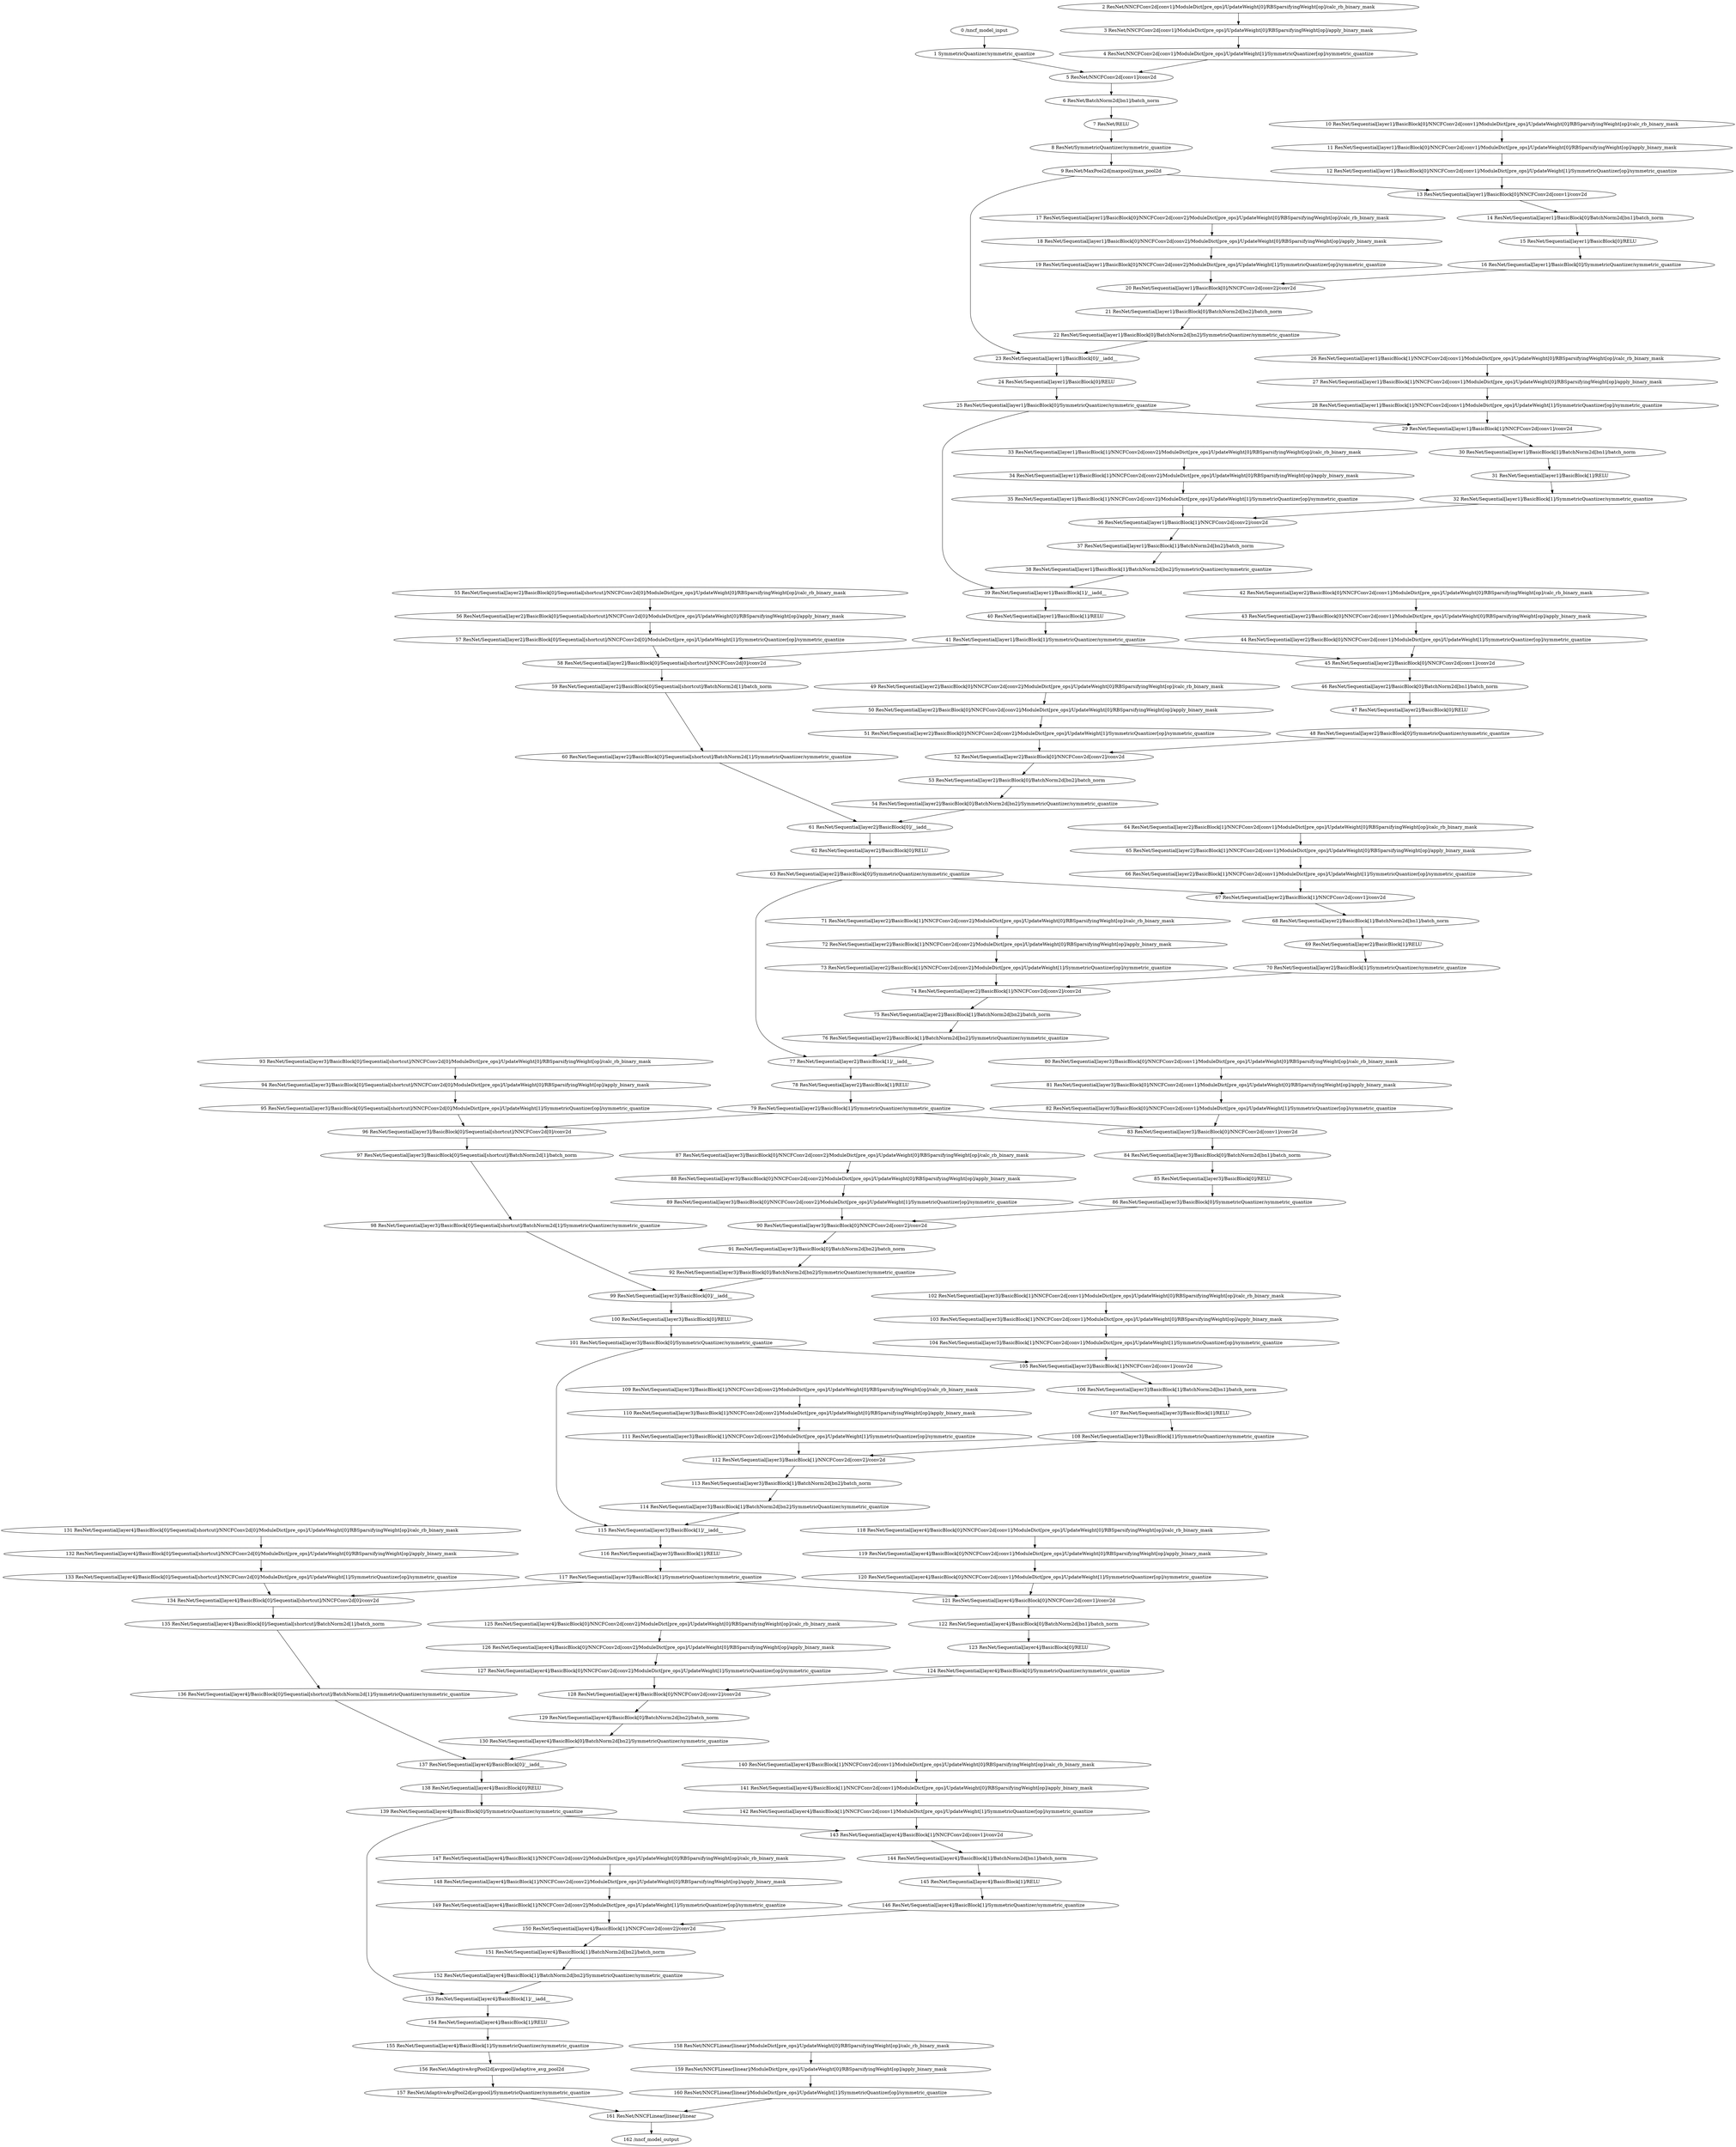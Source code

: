 strict digraph  {
"0 /nncf_model_input" [id=0, scope="", type=nncf_model_input];
"1 SymmetricQuantizer/symmetric_quantize" [id=1, scope=SymmetricQuantizer, type=symmetric_quantize];
"2 ResNet/NNCFConv2d[conv1]/ModuleDict[pre_ops]/UpdateWeight[0]/RBSparsifyingWeight[op]/calc_rb_binary_mask" [id=2, scope="ResNet/NNCFConv2d[conv1]/ModuleDict[pre_ops]/UpdateWeight[0]/RBSparsifyingWeight[op]", type=calc_rb_binary_mask];
"3 ResNet/NNCFConv2d[conv1]/ModuleDict[pre_ops]/UpdateWeight[0]/RBSparsifyingWeight[op]/apply_binary_mask" [id=3, scope="ResNet/NNCFConv2d[conv1]/ModuleDict[pre_ops]/UpdateWeight[0]/RBSparsifyingWeight[op]", type=apply_binary_mask];
"4 ResNet/NNCFConv2d[conv1]/ModuleDict[pre_ops]/UpdateWeight[1]/SymmetricQuantizer[op]/symmetric_quantize" [id=4, scope="ResNet/NNCFConv2d[conv1]/ModuleDict[pre_ops]/UpdateWeight[1]/SymmetricQuantizer[op]", type=symmetric_quantize];
"5 ResNet/NNCFConv2d[conv1]/conv2d" [id=5, scope="ResNet/NNCFConv2d[conv1]", type=conv2d];
"6 ResNet/BatchNorm2d[bn1]/batch_norm" [id=6, scope="ResNet/BatchNorm2d[bn1]", type=batch_norm];
"7 ResNet/RELU" [id=7, scope=ResNet, type=RELU];
"8 ResNet/SymmetricQuantizer/symmetric_quantize" [id=8, scope="ResNet/SymmetricQuantizer", type=symmetric_quantize];
"9 ResNet/MaxPool2d[maxpool]/max_pool2d" [id=9, scope="ResNet/MaxPool2d[maxpool]", type=max_pool2d];
"10 ResNet/Sequential[layer1]/BasicBlock[0]/NNCFConv2d[conv1]/ModuleDict[pre_ops]/UpdateWeight[0]/RBSparsifyingWeight[op]/calc_rb_binary_mask" [id=10, scope="ResNet/Sequential[layer1]/BasicBlock[0]/NNCFConv2d[conv1]/ModuleDict[pre_ops]/UpdateWeight[0]/RBSparsifyingWeight[op]", type=calc_rb_binary_mask];
"11 ResNet/Sequential[layer1]/BasicBlock[0]/NNCFConv2d[conv1]/ModuleDict[pre_ops]/UpdateWeight[0]/RBSparsifyingWeight[op]/apply_binary_mask" [id=11, scope="ResNet/Sequential[layer1]/BasicBlock[0]/NNCFConv2d[conv1]/ModuleDict[pre_ops]/UpdateWeight[0]/RBSparsifyingWeight[op]", type=apply_binary_mask];
"12 ResNet/Sequential[layer1]/BasicBlock[0]/NNCFConv2d[conv1]/ModuleDict[pre_ops]/UpdateWeight[1]/SymmetricQuantizer[op]/symmetric_quantize" [id=12, scope="ResNet/Sequential[layer1]/BasicBlock[0]/NNCFConv2d[conv1]/ModuleDict[pre_ops]/UpdateWeight[1]/SymmetricQuantizer[op]", type=symmetric_quantize];
"13 ResNet/Sequential[layer1]/BasicBlock[0]/NNCFConv2d[conv1]/conv2d" [id=13, scope="ResNet/Sequential[layer1]/BasicBlock[0]/NNCFConv2d[conv1]", type=conv2d];
"14 ResNet/Sequential[layer1]/BasicBlock[0]/BatchNorm2d[bn1]/batch_norm" [id=14, scope="ResNet/Sequential[layer1]/BasicBlock[0]/BatchNorm2d[bn1]", type=batch_norm];
"15 ResNet/Sequential[layer1]/BasicBlock[0]/RELU" [id=15, scope="ResNet/Sequential[layer1]/BasicBlock[0]", type=RELU];
"16 ResNet/Sequential[layer1]/BasicBlock[0]/SymmetricQuantizer/symmetric_quantize" [id=16, scope="ResNet/Sequential[layer1]/BasicBlock[0]/SymmetricQuantizer", type=symmetric_quantize];
"17 ResNet/Sequential[layer1]/BasicBlock[0]/NNCFConv2d[conv2]/ModuleDict[pre_ops]/UpdateWeight[0]/RBSparsifyingWeight[op]/calc_rb_binary_mask" [id=17, scope="ResNet/Sequential[layer1]/BasicBlock[0]/NNCFConv2d[conv2]/ModuleDict[pre_ops]/UpdateWeight[0]/RBSparsifyingWeight[op]", type=calc_rb_binary_mask];
"18 ResNet/Sequential[layer1]/BasicBlock[0]/NNCFConv2d[conv2]/ModuleDict[pre_ops]/UpdateWeight[0]/RBSparsifyingWeight[op]/apply_binary_mask" [id=18, scope="ResNet/Sequential[layer1]/BasicBlock[0]/NNCFConv2d[conv2]/ModuleDict[pre_ops]/UpdateWeight[0]/RBSparsifyingWeight[op]", type=apply_binary_mask];
"19 ResNet/Sequential[layer1]/BasicBlock[0]/NNCFConv2d[conv2]/ModuleDict[pre_ops]/UpdateWeight[1]/SymmetricQuantizer[op]/symmetric_quantize" [id=19, scope="ResNet/Sequential[layer1]/BasicBlock[0]/NNCFConv2d[conv2]/ModuleDict[pre_ops]/UpdateWeight[1]/SymmetricQuantizer[op]", type=symmetric_quantize];
"20 ResNet/Sequential[layer1]/BasicBlock[0]/NNCFConv2d[conv2]/conv2d" [id=20, scope="ResNet/Sequential[layer1]/BasicBlock[0]/NNCFConv2d[conv2]", type=conv2d];
"21 ResNet/Sequential[layer1]/BasicBlock[0]/BatchNorm2d[bn2]/batch_norm" [id=21, scope="ResNet/Sequential[layer1]/BasicBlock[0]/BatchNorm2d[bn2]", type=batch_norm];
"22 ResNet/Sequential[layer1]/BasicBlock[0]/BatchNorm2d[bn2]/SymmetricQuantizer/symmetric_quantize" [id=22, scope="ResNet/Sequential[layer1]/BasicBlock[0]/BatchNorm2d[bn2]/SymmetricQuantizer", type=symmetric_quantize];
"23 ResNet/Sequential[layer1]/BasicBlock[0]/__iadd__" [id=23, scope="ResNet/Sequential[layer1]/BasicBlock[0]", type=__iadd__];
"24 ResNet/Sequential[layer1]/BasicBlock[0]/RELU" [id=24, scope="ResNet/Sequential[layer1]/BasicBlock[0]", type=RELU];
"25 ResNet/Sequential[layer1]/BasicBlock[0]/SymmetricQuantizer/symmetric_quantize" [id=25, scope="ResNet/Sequential[layer1]/BasicBlock[0]/SymmetricQuantizer", type=symmetric_quantize];
"26 ResNet/Sequential[layer1]/BasicBlock[1]/NNCFConv2d[conv1]/ModuleDict[pre_ops]/UpdateWeight[0]/RBSparsifyingWeight[op]/calc_rb_binary_mask" [id=26, scope="ResNet/Sequential[layer1]/BasicBlock[1]/NNCFConv2d[conv1]/ModuleDict[pre_ops]/UpdateWeight[0]/RBSparsifyingWeight[op]", type=calc_rb_binary_mask];
"27 ResNet/Sequential[layer1]/BasicBlock[1]/NNCFConv2d[conv1]/ModuleDict[pre_ops]/UpdateWeight[0]/RBSparsifyingWeight[op]/apply_binary_mask" [id=27, scope="ResNet/Sequential[layer1]/BasicBlock[1]/NNCFConv2d[conv1]/ModuleDict[pre_ops]/UpdateWeight[0]/RBSparsifyingWeight[op]", type=apply_binary_mask];
"28 ResNet/Sequential[layer1]/BasicBlock[1]/NNCFConv2d[conv1]/ModuleDict[pre_ops]/UpdateWeight[1]/SymmetricQuantizer[op]/symmetric_quantize" [id=28, scope="ResNet/Sequential[layer1]/BasicBlock[1]/NNCFConv2d[conv1]/ModuleDict[pre_ops]/UpdateWeight[1]/SymmetricQuantizer[op]", type=symmetric_quantize];
"29 ResNet/Sequential[layer1]/BasicBlock[1]/NNCFConv2d[conv1]/conv2d" [id=29, scope="ResNet/Sequential[layer1]/BasicBlock[1]/NNCFConv2d[conv1]", type=conv2d];
"30 ResNet/Sequential[layer1]/BasicBlock[1]/BatchNorm2d[bn1]/batch_norm" [id=30, scope="ResNet/Sequential[layer1]/BasicBlock[1]/BatchNorm2d[bn1]", type=batch_norm];
"31 ResNet/Sequential[layer1]/BasicBlock[1]/RELU" [id=31, scope="ResNet/Sequential[layer1]/BasicBlock[1]", type=RELU];
"32 ResNet/Sequential[layer1]/BasicBlock[1]/SymmetricQuantizer/symmetric_quantize" [id=32, scope="ResNet/Sequential[layer1]/BasicBlock[1]/SymmetricQuantizer", type=symmetric_quantize];
"33 ResNet/Sequential[layer1]/BasicBlock[1]/NNCFConv2d[conv2]/ModuleDict[pre_ops]/UpdateWeight[0]/RBSparsifyingWeight[op]/calc_rb_binary_mask" [id=33, scope="ResNet/Sequential[layer1]/BasicBlock[1]/NNCFConv2d[conv2]/ModuleDict[pre_ops]/UpdateWeight[0]/RBSparsifyingWeight[op]", type=calc_rb_binary_mask];
"34 ResNet/Sequential[layer1]/BasicBlock[1]/NNCFConv2d[conv2]/ModuleDict[pre_ops]/UpdateWeight[0]/RBSparsifyingWeight[op]/apply_binary_mask" [id=34, scope="ResNet/Sequential[layer1]/BasicBlock[1]/NNCFConv2d[conv2]/ModuleDict[pre_ops]/UpdateWeight[0]/RBSparsifyingWeight[op]", type=apply_binary_mask];
"35 ResNet/Sequential[layer1]/BasicBlock[1]/NNCFConv2d[conv2]/ModuleDict[pre_ops]/UpdateWeight[1]/SymmetricQuantizer[op]/symmetric_quantize" [id=35, scope="ResNet/Sequential[layer1]/BasicBlock[1]/NNCFConv2d[conv2]/ModuleDict[pre_ops]/UpdateWeight[1]/SymmetricQuantizer[op]", type=symmetric_quantize];
"36 ResNet/Sequential[layer1]/BasicBlock[1]/NNCFConv2d[conv2]/conv2d" [id=36, scope="ResNet/Sequential[layer1]/BasicBlock[1]/NNCFConv2d[conv2]", type=conv2d];
"37 ResNet/Sequential[layer1]/BasicBlock[1]/BatchNorm2d[bn2]/batch_norm" [id=37, scope="ResNet/Sequential[layer1]/BasicBlock[1]/BatchNorm2d[bn2]", type=batch_norm];
"38 ResNet/Sequential[layer1]/BasicBlock[1]/BatchNorm2d[bn2]/SymmetricQuantizer/symmetric_quantize" [id=38, scope="ResNet/Sequential[layer1]/BasicBlock[1]/BatchNorm2d[bn2]/SymmetricQuantizer", type=symmetric_quantize];
"39 ResNet/Sequential[layer1]/BasicBlock[1]/__iadd__" [id=39, scope="ResNet/Sequential[layer1]/BasicBlock[1]", type=__iadd__];
"40 ResNet/Sequential[layer1]/BasicBlock[1]/RELU" [id=40, scope="ResNet/Sequential[layer1]/BasicBlock[1]", type=RELU];
"41 ResNet/Sequential[layer1]/BasicBlock[1]/SymmetricQuantizer/symmetric_quantize" [id=41, scope="ResNet/Sequential[layer1]/BasicBlock[1]/SymmetricQuantizer", type=symmetric_quantize];
"42 ResNet/Sequential[layer2]/BasicBlock[0]/NNCFConv2d[conv1]/ModuleDict[pre_ops]/UpdateWeight[0]/RBSparsifyingWeight[op]/calc_rb_binary_mask" [id=42, scope="ResNet/Sequential[layer2]/BasicBlock[0]/NNCFConv2d[conv1]/ModuleDict[pre_ops]/UpdateWeight[0]/RBSparsifyingWeight[op]", type=calc_rb_binary_mask];
"43 ResNet/Sequential[layer2]/BasicBlock[0]/NNCFConv2d[conv1]/ModuleDict[pre_ops]/UpdateWeight[0]/RBSparsifyingWeight[op]/apply_binary_mask" [id=43, scope="ResNet/Sequential[layer2]/BasicBlock[0]/NNCFConv2d[conv1]/ModuleDict[pre_ops]/UpdateWeight[0]/RBSparsifyingWeight[op]", type=apply_binary_mask];
"44 ResNet/Sequential[layer2]/BasicBlock[0]/NNCFConv2d[conv1]/ModuleDict[pre_ops]/UpdateWeight[1]/SymmetricQuantizer[op]/symmetric_quantize" [id=44, scope="ResNet/Sequential[layer2]/BasicBlock[0]/NNCFConv2d[conv1]/ModuleDict[pre_ops]/UpdateWeight[1]/SymmetricQuantizer[op]", type=symmetric_quantize];
"45 ResNet/Sequential[layer2]/BasicBlock[0]/NNCFConv2d[conv1]/conv2d" [id=45, scope="ResNet/Sequential[layer2]/BasicBlock[0]/NNCFConv2d[conv1]", type=conv2d];
"46 ResNet/Sequential[layer2]/BasicBlock[0]/BatchNorm2d[bn1]/batch_norm" [id=46, scope="ResNet/Sequential[layer2]/BasicBlock[0]/BatchNorm2d[bn1]", type=batch_norm];
"47 ResNet/Sequential[layer2]/BasicBlock[0]/RELU" [id=47, scope="ResNet/Sequential[layer2]/BasicBlock[0]", type=RELU];
"48 ResNet/Sequential[layer2]/BasicBlock[0]/SymmetricQuantizer/symmetric_quantize" [id=48, scope="ResNet/Sequential[layer2]/BasicBlock[0]/SymmetricQuantizer", type=symmetric_quantize];
"49 ResNet/Sequential[layer2]/BasicBlock[0]/NNCFConv2d[conv2]/ModuleDict[pre_ops]/UpdateWeight[0]/RBSparsifyingWeight[op]/calc_rb_binary_mask" [id=49, scope="ResNet/Sequential[layer2]/BasicBlock[0]/NNCFConv2d[conv2]/ModuleDict[pre_ops]/UpdateWeight[0]/RBSparsifyingWeight[op]", type=calc_rb_binary_mask];
"50 ResNet/Sequential[layer2]/BasicBlock[0]/NNCFConv2d[conv2]/ModuleDict[pre_ops]/UpdateWeight[0]/RBSparsifyingWeight[op]/apply_binary_mask" [id=50, scope="ResNet/Sequential[layer2]/BasicBlock[0]/NNCFConv2d[conv2]/ModuleDict[pre_ops]/UpdateWeight[0]/RBSparsifyingWeight[op]", type=apply_binary_mask];
"51 ResNet/Sequential[layer2]/BasicBlock[0]/NNCFConv2d[conv2]/ModuleDict[pre_ops]/UpdateWeight[1]/SymmetricQuantizer[op]/symmetric_quantize" [id=51, scope="ResNet/Sequential[layer2]/BasicBlock[0]/NNCFConv2d[conv2]/ModuleDict[pre_ops]/UpdateWeight[1]/SymmetricQuantizer[op]", type=symmetric_quantize];
"52 ResNet/Sequential[layer2]/BasicBlock[0]/NNCFConv2d[conv2]/conv2d" [id=52, scope="ResNet/Sequential[layer2]/BasicBlock[0]/NNCFConv2d[conv2]", type=conv2d];
"53 ResNet/Sequential[layer2]/BasicBlock[0]/BatchNorm2d[bn2]/batch_norm" [id=53, scope="ResNet/Sequential[layer2]/BasicBlock[0]/BatchNorm2d[bn2]", type=batch_norm];
"54 ResNet/Sequential[layer2]/BasicBlock[0]/BatchNorm2d[bn2]/SymmetricQuantizer/symmetric_quantize" [id=54, scope="ResNet/Sequential[layer2]/BasicBlock[0]/BatchNorm2d[bn2]/SymmetricQuantizer", type=symmetric_quantize];
"55 ResNet/Sequential[layer2]/BasicBlock[0]/Sequential[shortcut]/NNCFConv2d[0]/ModuleDict[pre_ops]/UpdateWeight[0]/RBSparsifyingWeight[op]/calc_rb_binary_mask" [id=55, scope="ResNet/Sequential[layer2]/BasicBlock[0]/Sequential[shortcut]/NNCFConv2d[0]/ModuleDict[pre_ops]/UpdateWeight[0]/RBSparsifyingWeight[op]", type=calc_rb_binary_mask];
"56 ResNet/Sequential[layer2]/BasicBlock[0]/Sequential[shortcut]/NNCFConv2d[0]/ModuleDict[pre_ops]/UpdateWeight[0]/RBSparsifyingWeight[op]/apply_binary_mask" [id=56, scope="ResNet/Sequential[layer2]/BasicBlock[0]/Sequential[shortcut]/NNCFConv2d[0]/ModuleDict[pre_ops]/UpdateWeight[0]/RBSparsifyingWeight[op]", type=apply_binary_mask];
"57 ResNet/Sequential[layer2]/BasicBlock[0]/Sequential[shortcut]/NNCFConv2d[0]/ModuleDict[pre_ops]/UpdateWeight[1]/SymmetricQuantizer[op]/symmetric_quantize" [id=57, scope="ResNet/Sequential[layer2]/BasicBlock[0]/Sequential[shortcut]/NNCFConv2d[0]/ModuleDict[pre_ops]/UpdateWeight[1]/SymmetricQuantizer[op]", type=symmetric_quantize];
"58 ResNet/Sequential[layer2]/BasicBlock[0]/Sequential[shortcut]/NNCFConv2d[0]/conv2d" [id=58, scope="ResNet/Sequential[layer2]/BasicBlock[0]/Sequential[shortcut]/NNCFConv2d[0]", type=conv2d];
"59 ResNet/Sequential[layer2]/BasicBlock[0]/Sequential[shortcut]/BatchNorm2d[1]/batch_norm" [id=59, scope="ResNet/Sequential[layer2]/BasicBlock[0]/Sequential[shortcut]/BatchNorm2d[1]", type=batch_norm];
"60 ResNet/Sequential[layer2]/BasicBlock[0]/Sequential[shortcut]/BatchNorm2d[1]/SymmetricQuantizer/symmetric_quantize" [id=60, scope="ResNet/Sequential[layer2]/BasicBlock[0]/Sequential[shortcut]/BatchNorm2d[1]/SymmetricQuantizer", type=symmetric_quantize];
"61 ResNet/Sequential[layer2]/BasicBlock[0]/__iadd__" [id=61, scope="ResNet/Sequential[layer2]/BasicBlock[0]", type=__iadd__];
"62 ResNet/Sequential[layer2]/BasicBlock[0]/RELU" [id=62, scope="ResNet/Sequential[layer2]/BasicBlock[0]", type=RELU];
"63 ResNet/Sequential[layer2]/BasicBlock[0]/SymmetricQuantizer/symmetric_quantize" [id=63, scope="ResNet/Sequential[layer2]/BasicBlock[0]/SymmetricQuantizer", type=symmetric_quantize];
"64 ResNet/Sequential[layer2]/BasicBlock[1]/NNCFConv2d[conv1]/ModuleDict[pre_ops]/UpdateWeight[0]/RBSparsifyingWeight[op]/calc_rb_binary_mask" [id=64, scope="ResNet/Sequential[layer2]/BasicBlock[1]/NNCFConv2d[conv1]/ModuleDict[pre_ops]/UpdateWeight[0]/RBSparsifyingWeight[op]", type=calc_rb_binary_mask];
"65 ResNet/Sequential[layer2]/BasicBlock[1]/NNCFConv2d[conv1]/ModuleDict[pre_ops]/UpdateWeight[0]/RBSparsifyingWeight[op]/apply_binary_mask" [id=65, scope="ResNet/Sequential[layer2]/BasicBlock[1]/NNCFConv2d[conv1]/ModuleDict[pre_ops]/UpdateWeight[0]/RBSparsifyingWeight[op]", type=apply_binary_mask];
"66 ResNet/Sequential[layer2]/BasicBlock[1]/NNCFConv2d[conv1]/ModuleDict[pre_ops]/UpdateWeight[1]/SymmetricQuantizer[op]/symmetric_quantize" [id=66, scope="ResNet/Sequential[layer2]/BasicBlock[1]/NNCFConv2d[conv1]/ModuleDict[pre_ops]/UpdateWeight[1]/SymmetricQuantizer[op]", type=symmetric_quantize];
"67 ResNet/Sequential[layer2]/BasicBlock[1]/NNCFConv2d[conv1]/conv2d" [id=67, scope="ResNet/Sequential[layer2]/BasicBlock[1]/NNCFConv2d[conv1]", type=conv2d];
"68 ResNet/Sequential[layer2]/BasicBlock[1]/BatchNorm2d[bn1]/batch_norm" [id=68, scope="ResNet/Sequential[layer2]/BasicBlock[1]/BatchNorm2d[bn1]", type=batch_norm];
"69 ResNet/Sequential[layer2]/BasicBlock[1]/RELU" [id=69, scope="ResNet/Sequential[layer2]/BasicBlock[1]", type=RELU];
"70 ResNet/Sequential[layer2]/BasicBlock[1]/SymmetricQuantizer/symmetric_quantize" [id=70, scope="ResNet/Sequential[layer2]/BasicBlock[1]/SymmetricQuantizer", type=symmetric_quantize];
"71 ResNet/Sequential[layer2]/BasicBlock[1]/NNCFConv2d[conv2]/ModuleDict[pre_ops]/UpdateWeight[0]/RBSparsifyingWeight[op]/calc_rb_binary_mask" [id=71, scope="ResNet/Sequential[layer2]/BasicBlock[1]/NNCFConv2d[conv2]/ModuleDict[pre_ops]/UpdateWeight[0]/RBSparsifyingWeight[op]", type=calc_rb_binary_mask];
"72 ResNet/Sequential[layer2]/BasicBlock[1]/NNCFConv2d[conv2]/ModuleDict[pre_ops]/UpdateWeight[0]/RBSparsifyingWeight[op]/apply_binary_mask" [id=72, scope="ResNet/Sequential[layer2]/BasicBlock[1]/NNCFConv2d[conv2]/ModuleDict[pre_ops]/UpdateWeight[0]/RBSparsifyingWeight[op]", type=apply_binary_mask];
"73 ResNet/Sequential[layer2]/BasicBlock[1]/NNCFConv2d[conv2]/ModuleDict[pre_ops]/UpdateWeight[1]/SymmetricQuantizer[op]/symmetric_quantize" [id=73, scope="ResNet/Sequential[layer2]/BasicBlock[1]/NNCFConv2d[conv2]/ModuleDict[pre_ops]/UpdateWeight[1]/SymmetricQuantizer[op]", type=symmetric_quantize];
"74 ResNet/Sequential[layer2]/BasicBlock[1]/NNCFConv2d[conv2]/conv2d" [id=74, scope="ResNet/Sequential[layer2]/BasicBlock[1]/NNCFConv2d[conv2]", type=conv2d];
"75 ResNet/Sequential[layer2]/BasicBlock[1]/BatchNorm2d[bn2]/batch_norm" [id=75, scope="ResNet/Sequential[layer2]/BasicBlock[1]/BatchNorm2d[bn2]", type=batch_norm];
"76 ResNet/Sequential[layer2]/BasicBlock[1]/BatchNorm2d[bn2]/SymmetricQuantizer/symmetric_quantize" [id=76, scope="ResNet/Sequential[layer2]/BasicBlock[1]/BatchNorm2d[bn2]/SymmetricQuantizer", type=symmetric_quantize];
"77 ResNet/Sequential[layer2]/BasicBlock[1]/__iadd__" [id=77, scope="ResNet/Sequential[layer2]/BasicBlock[1]", type=__iadd__];
"78 ResNet/Sequential[layer2]/BasicBlock[1]/RELU" [id=78, scope="ResNet/Sequential[layer2]/BasicBlock[1]", type=RELU];
"79 ResNet/Sequential[layer2]/BasicBlock[1]/SymmetricQuantizer/symmetric_quantize" [id=79, scope="ResNet/Sequential[layer2]/BasicBlock[1]/SymmetricQuantizer", type=symmetric_quantize];
"80 ResNet/Sequential[layer3]/BasicBlock[0]/NNCFConv2d[conv1]/ModuleDict[pre_ops]/UpdateWeight[0]/RBSparsifyingWeight[op]/calc_rb_binary_mask" [id=80, scope="ResNet/Sequential[layer3]/BasicBlock[0]/NNCFConv2d[conv1]/ModuleDict[pre_ops]/UpdateWeight[0]/RBSparsifyingWeight[op]", type=calc_rb_binary_mask];
"81 ResNet/Sequential[layer3]/BasicBlock[0]/NNCFConv2d[conv1]/ModuleDict[pre_ops]/UpdateWeight[0]/RBSparsifyingWeight[op]/apply_binary_mask" [id=81, scope="ResNet/Sequential[layer3]/BasicBlock[0]/NNCFConv2d[conv1]/ModuleDict[pre_ops]/UpdateWeight[0]/RBSparsifyingWeight[op]", type=apply_binary_mask];
"82 ResNet/Sequential[layer3]/BasicBlock[0]/NNCFConv2d[conv1]/ModuleDict[pre_ops]/UpdateWeight[1]/SymmetricQuantizer[op]/symmetric_quantize" [id=82, scope="ResNet/Sequential[layer3]/BasicBlock[0]/NNCFConv2d[conv1]/ModuleDict[pre_ops]/UpdateWeight[1]/SymmetricQuantizer[op]", type=symmetric_quantize];
"83 ResNet/Sequential[layer3]/BasicBlock[0]/NNCFConv2d[conv1]/conv2d" [id=83, scope="ResNet/Sequential[layer3]/BasicBlock[0]/NNCFConv2d[conv1]", type=conv2d];
"84 ResNet/Sequential[layer3]/BasicBlock[0]/BatchNorm2d[bn1]/batch_norm" [id=84, scope="ResNet/Sequential[layer3]/BasicBlock[0]/BatchNorm2d[bn1]", type=batch_norm];
"85 ResNet/Sequential[layer3]/BasicBlock[0]/RELU" [id=85, scope="ResNet/Sequential[layer3]/BasicBlock[0]", type=RELU];
"86 ResNet/Sequential[layer3]/BasicBlock[0]/SymmetricQuantizer/symmetric_quantize" [id=86, scope="ResNet/Sequential[layer3]/BasicBlock[0]/SymmetricQuantizer", type=symmetric_quantize];
"87 ResNet/Sequential[layer3]/BasicBlock[0]/NNCFConv2d[conv2]/ModuleDict[pre_ops]/UpdateWeight[0]/RBSparsifyingWeight[op]/calc_rb_binary_mask" [id=87, scope="ResNet/Sequential[layer3]/BasicBlock[0]/NNCFConv2d[conv2]/ModuleDict[pre_ops]/UpdateWeight[0]/RBSparsifyingWeight[op]", type=calc_rb_binary_mask];
"88 ResNet/Sequential[layer3]/BasicBlock[0]/NNCFConv2d[conv2]/ModuleDict[pre_ops]/UpdateWeight[0]/RBSparsifyingWeight[op]/apply_binary_mask" [id=88, scope="ResNet/Sequential[layer3]/BasicBlock[0]/NNCFConv2d[conv2]/ModuleDict[pre_ops]/UpdateWeight[0]/RBSparsifyingWeight[op]", type=apply_binary_mask];
"89 ResNet/Sequential[layer3]/BasicBlock[0]/NNCFConv2d[conv2]/ModuleDict[pre_ops]/UpdateWeight[1]/SymmetricQuantizer[op]/symmetric_quantize" [id=89, scope="ResNet/Sequential[layer3]/BasicBlock[0]/NNCFConv2d[conv2]/ModuleDict[pre_ops]/UpdateWeight[1]/SymmetricQuantizer[op]", type=symmetric_quantize];
"90 ResNet/Sequential[layer3]/BasicBlock[0]/NNCFConv2d[conv2]/conv2d" [id=90, scope="ResNet/Sequential[layer3]/BasicBlock[0]/NNCFConv2d[conv2]", type=conv2d];
"91 ResNet/Sequential[layer3]/BasicBlock[0]/BatchNorm2d[bn2]/batch_norm" [id=91, scope="ResNet/Sequential[layer3]/BasicBlock[0]/BatchNorm2d[bn2]", type=batch_norm];
"92 ResNet/Sequential[layer3]/BasicBlock[0]/BatchNorm2d[bn2]/SymmetricQuantizer/symmetric_quantize" [id=92, scope="ResNet/Sequential[layer3]/BasicBlock[0]/BatchNorm2d[bn2]/SymmetricQuantizer", type=symmetric_quantize];
"93 ResNet/Sequential[layer3]/BasicBlock[0]/Sequential[shortcut]/NNCFConv2d[0]/ModuleDict[pre_ops]/UpdateWeight[0]/RBSparsifyingWeight[op]/calc_rb_binary_mask" [id=93, scope="ResNet/Sequential[layer3]/BasicBlock[0]/Sequential[shortcut]/NNCFConv2d[0]/ModuleDict[pre_ops]/UpdateWeight[0]/RBSparsifyingWeight[op]", type=calc_rb_binary_mask];
"94 ResNet/Sequential[layer3]/BasicBlock[0]/Sequential[shortcut]/NNCFConv2d[0]/ModuleDict[pre_ops]/UpdateWeight[0]/RBSparsifyingWeight[op]/apply_binary_mask" [id=94, scope="ResNet/Sequential[layer3]/BasicBlock[0]/Sequential[shortcut]/NNCFConv2d[0]/ModuleDict[pre_ops]/UpdateWeight[0]/RBSparsifyingWeight[op]", type=apply_binary_mask];
"95 ResNet/Sequential[layer3]/BasicBlock[0]/Sequential[shortcut]/NNCFConv2d[0]/ModuleDict[pre_ops]/UpdateWeight[1]/SymmetricQuantizer[op]/symmetric_quantize" [id=95, scope="ResNet/Sequential[layer3]/BasicBlock[0]/Sequential[shortcut]/NNCFConv2d[0]/ModuleDict[pre_ops]/UpdateWeight[1]/SymmetricQuantizer[op]", type=symmetric_quantize];
"96 ResNet/Sequential[layer3]/BasicBlock[0]/Sequential[shortcut]/NNCFConv2d[0]/conv2d" [id=96, scope="ResNet/Sequential[layer3]/BasicBlock[0]/Sequential[shortcut]/NNCFConv2d[0]", type=conv2d];
"97 ResNet/Sequential[layer3]/BasicBlock[0]/Sequential[shortcut]/BatchNorm2d[1]/batch_norm" [id=97, scope="ResNet/Sequential[layer3]/BasicBlock[0]/Sequential[shortcut]/BatchNorm2d[1]", type=batch_norm];
"98 ResNet/Sequential[layer3]/BasicBlock[0]/Sequential[shortcut]/BatchNorm2d[1]/SymmetricQuantizer/symmetric_quantize" [id=98, scope="ResNet/Sequential[layer3]/BasicBlock[0]/Sequential[shortcut]/BatchNorm2d[1]/SymmetricQuantizer", type=symmetric_quantize];
"99 ResNet/Sequential[layer3]/BasicBlock[0]/__iadd__" [id=99, scope="ResNet/Sequential[layer3]/BasicBlock[0]", type=__iadd__];
"100 ResNet/Sequential[layer3]/BasicBlock[0]/RELU" [id=100, scope="ResNet/Sequential[layer3]/BasicBlock[0]", type=RELU];
"101 ResNet/Sequential[layer3]/BasicBlock[0]/SymmetricQuantizer/symmetric_quantize" [id=101, scope="ResNet/Sequential[layer3]/BasicBlock[0]/SymmetricQuantizer", type=symmetric_quantize];
"102 ResNet/Sequential[layer3]/BasicBlock[1]/NNCFConv2d[conv1]/ModuleDict[pre_ops]/UpdateWeight[0]/RBSparsifyingWeight[op]/calc_rb_binary_mask" [id=102, scope="ResNet/Sequential[layer3]/BasicBlock[1]/NNCFConv2d[conv1]/ModuleDict[pre_ops]/UpdateWeight[0]/RBSparsifyingWeight[op]", type=calc_rb_binary_mask];
"103 ResNet/Sequential[layer3]/BasicBlock[1]/NNCFConv2d[conv1]/ModuleDict[pre_ops]/UpdateWeight[0]/RBSparsifyingWeight[op]/apply_binary_mask" [id=103, scope="ResNet/Sequential[layer3]/BasicBlock[1]/NNCFConv2d[conv1]/ModuleDict[pre_ops]/UpdateWeight[0]/RBSparsifyingWeight[op]", type=apply_binary_mask];
"104 ResNet/Sequential[layer3]/BasicBlock[1]/NNCFConv2d[conv1]/ModuleDict[pre_ops]/UpdateWeight[1]/SymmetricQuantizer[op]/symmetric_quantize" [id=104, scope="ResNet/Sequential[layer3]/BasicBlock[1]/NNCFConv2d[conv1]/ModuleDict[pre_ops]/UpdateWeight[1]/SymmetricQuantizer[op]", type=symmetric_quantize];
"105 ResNet/Sequential[layer3]/BasicBlock[1]/NNCFConv2d[conv1]/conv2d" [id=105, scope="ResNet/Sequential[layer3]/BasicBlock[1]/NNCFConv2d[conv1]", type=conv2d];
"106 ResNet/Sequential[layer3]/BasicBlock[1]/BatchNorm2d[bn1]/batch_norm" [id=106, scope="ResNet/Sequential[layer3]/BasicBlock[1]/BatchNorm2d[bn1]", type=batch_norm];
"107 ResNet/Sequential[layer3]/BasicBlock[1]/RELU" [id=107, scope="ResNet/Sequential[layer3]/BasicBlock[1]", type=RELU];
"108 ResNet/Sequential[layer3]/BasicBlock[1]/SymmetricQuantizer/symmetric_quantize" [id=108, scope="ResNet/Sequential[layer3]/BasicBlock[1]/SymmetricQuantizer", type=symmetric_quantize];
"109 ResNet/Sequential[layer3]/BasicBlock[1]/NNCFConv2d[conv2]/ModuleDict[pre_ops]/UpdateWeight[0]/RBSparsifyingWeight[op]/calc_rb_binary_mask" [id=109, scope="ResNet/Sequential[layer3]/BasicBlock[1]/NNCFConv2d[conv2]/ModuleDict[pre_ops]/UpdateWeight[0]/RBSparsifyingWeight[op]", type=calc_rb_binary_mask];
"110 ResNet/Sequential[layer3]/BasicBlock[1]/NNCFConv2d[conv2]/ModuleDict[pre_ops]/UpdateWeight[0]/RBSparsifyingWeight[op]/apply_binary_mask" [id=110, scope="ResNet/Sequential[layer3]/BasicBlock[1]/NNCFConv2d[conv2]/ModuleDict[pre_ops]/UpdateWeight[0]/RBSparsifyingWeight[op]", type=apply_binary_mask];
"111 ResNet/Sequential[layer3]/BasicBlock[1]/NNCFConv2d[conv2]/ModuleDict[pre_ops]/UpdateWeight[1]/SymmetricQuantizer[op]/symmetric_quantize" [id=111, scope="ResNet/Sequential[layer3]/BasicBlock[1]/NNCFConv2d[conv2]/ModuleDict[pre_ops]/UpdateWeight[1]/SymmetricQuantizer[op]", type=symmetric_quantize];
"112 ResNet/Sequential[layer3]/BasicBlock[1]/NNCFConv2d[conv2]/conv2d" [id=112, scope="ResNet/Sequential[layer3]/BasicBlock[1]/NNCFConv2d[conv2]", type=conv2d];
"113 ResNet/Sequential[layer3]/BasicBlock[1]/BatchNorm2d[bn2]/batch_norm" [id=113, scope="ResNet/Sequential[layer3]/BasicBlock[1]/BatchNorm2d[bn2]", type=batch_norm];
"114 ResNet/Sequential[layer3]/BasicBlock[1]/BatchNorm2d[bn2]/SymmetricQuantizer/symmetric_quantize" [id=114, scope="ResNet/Sequential[layer3]/BasicBlock[1]/BatchNorm2d[bn2]/SymmetricQuantizer", type=symmetric_quantize];
"115 ResNet/Sequential[layer3]/BasicBlock[1]/__iadd__" [id=115, scope="ResNet/Sequential[layer3]/BasicBlock[1]", type=__iadd__];
"116 ResNet/Sequential[layer3]/BasicBlock[1]/RELU" [id=116, scope="ResNet/Sequential[layer3]/BasicBlock[1]", type=RELU];
"117 ResNet/Sequential[layer3]/BasicBlock[1]/SymmetricQuantizer/symmetric_quantize" [id=117, scope="ResNet/Sequential[layer3]/BasicBlock[1]/SymmetricQuantizer", type=symmetric_quantize];
"118 ResNet/Sequential[layer4]/BasicBlock[0]/NNCFConv2d[conv1]/ModuleDict[pre_ops]/UpdateWeight[0]/RBSparsifyingWeight[op]/calc_rb_binary_mask" [id=118, scope="ResNet/Sequential[layer4]/BasicBlock[0]/NNCFConv2d[conv1]/ModuleDict[pre_ops]/UpdateWeight[0]/RBSparsifyingWeight[op]", type=calc_rb_binary_mask];
"119 ResNet/Sequential[layer4]/BasicBlock[0]/NNCFConv2d[conv1]/ModuleDict[pre_ops]/UpdateWeight[0]/RBSparsifyingWeight[op]/apply_binary_mask" [id=119, scope="ResNet/Sequential[layer4]/BasicBlock[0]/NNCFConv2d[conv1]/ModuleDict[pre_ops]/UpdateWeight[0]/RBSparsifyingWeight[op]", type=apply_binary_mask];
"120 ResNet/Sequential[layer4]/BasicBlock[0]/NNCFConv2d[conv1]/ModuleDict[pre_ops]/UpdateWeight[1]/SymmetricQuantizer[op]/symmetric_quantize" [id=120, scope="ResNet/Sequential[layer4]/BasicBlock[0]/NNCFConv2d[conv1]/ModuleDict[pre_ops]/UpdateWeight[1]/SymmetricQuantizer[op]", type=symmetric_quantize];
"121 ResNet/Sequential[layer4]/BasicBlock[0]/NNCFConv2d[conv1]/conv2d" [id=121, scope="ResNet/Sequential[layer4]/BasicBlock[0]/NNCFConv2d[conv1]", type=conv2d];
"122 ResNet/Sequential[layer4]/BasicBlock[0]/BatchNorm2d[bn1]/batch_norm" [id=122, scope="ResNet/Sequential[layer4]/BasicBlock[0]/BatchNorm2d[bn1]", type=batch_norm];
"123 ResNet/Sequential[layer4]/BasicBlock[0]/RELU" [id=123, scope="ResNet/Sequential[layer4]/BasicBlock[0]", type=RELU];
"124 ResNet/Sequential[layer4]/BasicBlock[0]/SymmetricQuantizer/symmetric_quantize" [id=124, scope="ResNet/Sequential[layer4]/BasicBlock[0]/SymmetricQuantizer", type=symmetric_quantize];
"125 ResNet/Sequential[layer4]/BasicBlock[0]/NNCFConv2d[conv2]/ModuleDict[pre_ops]/UpdateWeight[0]/RBSparsifyingWeight[op]/calc_rb_binary_mask" [id=125, scope="ResNet/Sequential[layer4]/BasicBlock[0]/NNCFConv2d[conv2]/ModuleDict[pre_ops]/UpdateWeight[0]/RBSparsifyingWeight[op]", type=calc_rb_binary_mask];
"126 ResNet/Sequential[layer4]/BasicBlock[0]/NNCFConv2d[conv2]/ModuleDict[pre_ops]/UpdateWeight[0]/RBSparsifyingWeight[op]/apply_binary_mask" [id=126, scope="ResNet/Sequential[layer4]/BasicBlock[0]/NNCFConv2d[conv2]/ModuleDict[pre_ops]/UpdateWeight[0]/RBSparsifyingWeight[op]", type=apply_binary_mask];
"127 ResNet/Sequential[layer4]/BasicBlock[0]/NNCFConv2d[conv2]/ModuleDict[pre_ops]/UpdateWeight[1]/SymmetricQuantizer[op]/symmetric_quantize" [id=127, scope="ResNet/Sequential[layer4]/BasicBlock[0]/NNCFConv2d[conv2]/ModuleDict[pre_ops]/UpdateWeight[1]/SymmetricQuantizer[op]", type=symmetric_quantize];
"128 ResNet/Sequential[layer4]/BasicBlock[0]/NNCFConv2d[conv2]/conv2d" [id=128, scope="ResNet/Sequential[layer4]/BasicBlock[0]/NNCFConv2d[conv2]", type=conv2d];
"129 ResNet/Sequential[layer4]/BasicBlock[0]/BatchNorm2d[bn2]/batch_norm" [id=129, scope="ResNet/Sequential[layer4]/BasicBlock[0]/BatchNorm2d[bn2]", type=batch_norm];
"130 ResNet/Sequential[layer4]/BasicBlock[0]/BatchNorm2d[bn2]/SymmetricQuantizer/symmetric_quantize" [id=130, scope="ResNet/Sequential[layer4]/BasicBlock[0]/BatchNorm2d[bn2]/SymmetricQuantizer", type=symmetric_quantize];
"131 ResNet/Sequential[layer4]/BasicBlock[0]/Sequential[shortcut]/NNCFConv2d[0]/ModuleDict[pre_ops]/UpdateWeight[0]/RBSparsifyingWeight[op]/calc_rb_binary_mask" [id=131, scope="ResNet/Sequential[layer4]/BasicBlock[0]/Sequential[shortcut]/NNCFConv2d[0]/ModuleDict[pre_ops]/UpdateWeight[0]/RBSparsifyingWeight[op]", type=calc_rb_binary_mask];
"132 ResNet/Sequential[layer4]/BasicBlock[0]/Sequential[shortcut]/NNCFConv2d[0]/ModuleDict[pre_ops]/UpdateWeight[0]/RBSparsifyingWeight[op]/apply_binary_mask" [id=132, scope="ResNet/Sequential[layer4]/BasicBlock[0]/Sequential[shortcut]/NNCFConv2d[0]/ModuleDict[pre_ops]/UpdateWeight[0]/RBSparsifyingWeight[op]", type=apply_binary_mask];
"133 ResNet/Sequential[layer4]/BasicBlock[0]/Sequential[shortcut]/NNCFConv2d[0]/ModuleDict[pre_ops]/UpdateWeight[1]/SymmetricQuantizer[op]/symmetric_quantize" [id=133, scope="ResNet/Sequential[layer4]/BasicBlock[0]/Sequential[shortcut]/NNCFConv2d[0]/ModuleDict[pre_ops]/UpdateWeight[1]/SymmetricQuantizer[op]", type=symmetric_quantize];
"134 ResNet/Sequential[layer4]/BasicBlock[0]/Sequential[shortcut]/NNCFConv2d[0]/conv2d" [id=134, scope="ResNet/Sequential[layer4]/BasicBlock[0]/Sequential[shortcut]/NNCFConv2d[0]", type=conv2d];
"135 ResNet/Sequential[layer4]/BasicBlock[0]/Sequential[shortcut]/BatchNorm2d[1]/batch_norm" [id=135, scope="ResNet/Sequential[layer4]/BasicBlock[0]/Sequential[shortcut]/BatchNorm2d[1]", type=batch_norm];
"136 ResNet/Sequential[layer4]/BasicBlock[0]/Sequential[shortcut]/BatchNorm2d[1]/SymmetricQuantizer/symmetric_quantize" [id=136, scope="ResNet/Sequential[layer4]/BasicBlock[0]/Sequential[shortcut]/BatchNorm2d[1]/SymmetricQuantizer", type=symmetric_quantize];
"137 ResNet/Sequential[layer4]/BasicBlock[0]/__iadd__" [id=137, scope="ResNet/Sequential[layer4]/BasicBlock[0]", type=__iadd__];
"138 ResNet/Sequential[layer4]/BasicBlock[0]/RELU" [id=138, scope="ResNet/Sequential[layer4]/BasicBlock[0]", type=RELU];
"139 ResNet/Sequential[layer4]/BasicBlock[0]/SymmetricQuantizer/symmetric_quantize" [id=139, scope="ResNet/Sequential[layer4]/BasicBlock[0]/SymmetricQuantizer", type=symmetric_quantize];
"140 ResNet/Sequential[layer4]/BasicBlock[1]/NNCFConv2d[conv1]/ModuleDict[pre_ops]/UpdateWeight[0]/RBSparsifyingWeight[op]/calc_rb_binary_mask" [id=140, scope="ResNet/Sequential[layer4]/BasicBlock[1]/NNCFConv2d[conv1]/ModuleDict[pre_ops]/UpdateWeight[0]/RBSparsifyingWeight[op]", type=calc_rb_binary_mask];
"141 ResNet/Sequential[layer4]/BasicBlock[1]/NNCFConv2d[conv1]/ModuleDict[pre_ops]/UpdateWeight[0]/RBSparsifyingWeight[op]/apply_binary_mask" [id=141, scope="ResNet/Sequential[layer4]/BasicBlock[1]/NNCFConv2d[conv1]/ModuleDict[pre_ops]/UpdateWeight[0]/RBSparsifyingWeight[op]", type=apply_binary_mask];
"142 ResNet/Sequential[layer4]/BasicBlock[1]/NNCFConv2d[conv1]/ModuleDict[pre_ops]/UpdateWeight[1]/SymmetricQuantizer[op]/symmetric_quantize" [id=142, scope="ResNet/Sequential[layer4]/BasicBlock[1]/NNCFConv2d[conv1]/ModuleDict[pre_ops]/UpdateWeight[1]/SymmetricQuantizer[op]", type=symmetric_quantize];
"143 ResNet/Sequential[layer4]/BasicBlock[1]/NNCFConv2d[conv1]/conv2d" [id=143, scope="ResNet/Sequential[layer4]/BasicBlock[1]/NNCFConv2d[conv1]", type=conv2d];
"144 ResNet/Sequential[layer4]/BasicBlock[1]/BatchNorm2d[bn1]/batch_norm" [id=144, scope="ResNet/Sequential[layer4]/BasicBlock[1]/BatchNorm2d[bn1]", type=batch_norm];
"145 ResNet/Sequential[layer4]/BasicBlock[1]/RELU" [id=145, scope="ResNet/Sequential[layer4]/BasicBlock[1]", type=RELU];
"146 ResNet/Sequential[layer4]/BasicBlock[1]/SymmetricQuantizer/symmetric_quantize" [id=146, scope="ResNet/Sequential[layer4]/BasicBlock[1]/SymmetricQuantizer", type=symmetric_quantize];
"147 ResNet/Sequential[layer4]/BasicBlock[1]/NNCFConv2d[conv2]/ModuleDict[pre_ops]/UpdateWeight[0]/RBSparsifyingWeight[op]/calc_rb_binary_mask" [id=147, scope="ResNet/Sequential[layer4]/BasicBlock[1]/NNCFConv2d[conv2]/ModuleDict[pre_ops]/UpdateWeight[0]/RBSparsifyingWeight[op]", type=calc_rb_binary_mask];
"148 ResNet/Sequential[layer4]/BasicBlock[1]/NNCFConv2d[conv2]/ModuleDict[pre_ops]/UpdateWeight[0]/RBSparsifyingWeight[op]/apply_binary_mask" [id=148, scope="ResNet/Sequential[layer4]/BasicBlock[1]/NNCFConv2d[conv2]/ModuleDict[pre_ops]/UpdateWeight[0]/RBSparsifyingWeight[op]", type=apply_binary_mask];
"149 ResNet/Sequential[layer4]/BasicBlock[1]/NNCFConv2d[conv2]/ModuleDict[pre_ops]/UpdateWeight[1]/SymmetricQuantizer[op]/symmetric_quantize" [id=149, scope="ResNet/Sequential[layer4]/BasicBlock[1]/NNCFConv2d[conv2]/ModuleDict[pre_ops]/UpdateWeight[1]/SymmetricQuantizer[op]", type=symmetric_quantize];
"150 ResNet/Sequential[layer4]/BasicBlock[1]/NNCFConv2d[conv2]/conv2d" [id=150, scope="ResNet/Sequential[layer4]/BasicBlock[1]/NNCFConv2d[conv2]", type=conv2d];
"151 ResNet/Sequential[layer4]/BasicBlock[1]/BatchNorm2d[bn2]/batch_norm" [id=151, scope="ResNet/Sequential[layer4]/BasicBlock[1]/BatchNorm2d[bn2]", type=batch_norm];
"152 ResNet/Sequential[layer4]/BasicBlock[1]/BatchNorm2d[bn2]/SymmetricQuantizer/symmetric_quantize" [id=152, scope="ResNet/Sequential[layer4]/BasicBlock[1]/BatchNorm2d[bn2]/SymmetricQuantizer", type=symmetric_quantize];
"153 ResNet/Sequential[layer4]/BasicBlock[1]/__iadd__" [id=153, scope="ResNet/Sequential[layer4]/BasicBlock[1]", type=__iadd__];
"154 ResNet/Sequential[layer4]/BasicBlock[1]/RELU" [id=154, scope="ResNet/Sequential[layer4]/BasicBlock[1]", type=RELU];
"155 ResNet/Sequential[layer4]/BasicBlock[1]/SymmetricQuantizer/symmetric_quantize" [id=155, scope="ResNet/Sequential[layer4]/BasicBlock[1]/SymmetricQuantizer", type=symmetric_quantize];
"156 ResNet/AdaptiveAvgPool2d[avgpool]/adaptive_avg_pool2d" [id=156, scope="ResNet/AdaptiveAvgPool2d[avgpool]", type=adaptive_avg_pool2d];
"157 ResNet/AdaptiveAvgPool2d[avgpool]/SymmetricQuantizer/symmetric_quantize" [id=157, scope="ResNet/AdaptiveAvgPool2d[avgpool]/SymmetricQuantizer", type=symmetric_quantize];
"158 ResNet/NNCFLinear[linear]/ModuleDict[pre_ops]/UpdateWeight[0]/RBSparsifyingWeight[op]/calc_rb_binary_mask" [id=158, scope="ResNet/NNCFLinear[linear]/ModuleDict[pre_ops]/UpdateWeight[0]/RBSparsifyingWeight[op]", type=calc_rb_binary_mask];
"159 ResNet/NNCFLinear[linear]/ModuleDict[pre_ops]/UpdateWeight[0]/RBSparsifyingWeight[op]/apply_binary_mask" [id=159, scope="ResNet/NNCFLinear[linear]/ModuleDict[pre_ops]/UpdateWeight[0]/RBSparsifyingWeight[op]", type=apply_binary_mask];
"160 ResNet/NNCFLinear[linear]/ModuleDict[pre_ops]/UpdateWeight[1]/SymmetricQuantizer[op]/symmetric_quantize" [id=160, scope="ResNet/NNCFLinear[linear]/ModuleDict[pre_ops]/UpdateWeight[1]/SymmetricQuantizer[op]", type=symmetric_quantize];
"161 ResNet/NNCFLinear[linear]/linear" [id=161, scope="ResNet/NNCFLinear[linear]", type=linear];
"162 /nncf_model_output" [id=162, scope="", type=nncf_model_output];
"0 /nncf_model_input" -> "1 SymmetricQuantizer/symmetric_quantize";
"1 SymmetricQuantizer/symmetric_quantize" -> "5 ResNet/NNCFConv2d[conv1]/conv2d";
"2 ResNet/NNCFConv2d[conv1]/ModuleDict[pre_ops]/UpdateWeight[0]/RBSparsifyingWeight[op]/calc_rb_binary_mask" -> "3 ResNet/NNCFConv2d[conv1]/ModuleDict[pre_ops]/UpdateWeight[0]/RBSparsifyingWeight[op]/apply_binary_mask";
"3 ResNet/NNCFConv2d[conv1]/ModuleDict[pre_ops]/UpdateWeight[0]/RBSparsifyingWeight[op]/apply_binary_mask" -> "4 ResNet/NNCFConv2d[conv1]/ModuleDict[pre_ops]/UpdateWeight[1]/SymmetricQuantizer[op]/symmetric_quantize";
"4 ResNet/NNCFConv2d[conv1]/ModuleDict[pre_ops]/UpdateWeight[1]/SymmetricQuantizer[op]/symmetric_quantize" -> "5 ResNet/NNCFConv2d[conv1]/conv2d";
"5 ResNet/NNCFConv2d[conv1]/conv2d" -> "6 ResNet/BatchNorm2d[bn1]/batch_norm";
"6 ResNet/BatchNorm2d[bn1]/batch_norm" -> "7 ResNet/RELU";
"7 ResNet/RELU" -> "8 ResNet/SymmetricQuantizer/symmetric_quantize";
"8 ResNet/SymmetricQuantizer/symmetric_quantize" -> "9 ResNet/MaxPool2d[maxpool]/max_pool2d";
"9 ResNet/MaxPool2d[maxpool]/max_pool2d" -> "13 ResNet/Sequential[layer1]/BasicBlock[0]/NNCFConv2d[conv1]/conv2d";
"9 ResNet/MaxPool2d[maxpool]/max_pool2d" -> "23 ResNet/Sequential[layer1]/BasicBlock[0]/__iadd__";
"10 ResNet/Sequential[layer1]/BasicBlock[0]/NNCFConv2d[conv1]/ModuleDict[pre_ops]/UpdateWeight[0]/RBSparsifyingWeight[op]/calc_rb_binary_mask" -> "11 ResNet/Sequential[layer1]/BasicBlock[0]/NNCFConv2d[conv1]/ModuleDict[pre_ops]/UpdateWeight[0]/RBSparsifyingWeight[op]/apply_binary_mask";
"11 ResNet/Sequential[layer1]/BasicBlock[0]/NNCFConv2d[conv1]/ModuleDict[pre_ops]/UpdateWeight[0]/RBSparsifyingWeight[op]/apply_binary_mask" -> "12 ResNet/Sequential[layer1]/BasicBlock[0]/NNCFConv2d[conv1]/ModuleDict[pre_ops]/UpdateWeight[1]/SymmetricQuantizer[op]/symmetric_quantize";
"12 ResNet/Sequential[layer1]/BasicBlock[0]/NNCFConv2d[conv1]/ModuleDict[pre_ops]/UpdateWeight[1]/SymmetricQuantizer[op]/symmetric_quantize" -> "13 ResNet/Sequential[layer1]/BasicBlock[0]/NNCFConv2d[conv1]/conv2d";
"13 ResNet/Sequential[layer1]/BasicBlock[0]/NNCFConv2d[conv1]/conv2d" -> "14 ResNet/Sequential[layer1]/BasicBlock[0]/BatchNorm2d[bn1]/batch_norm";
"14 ResNet/Sequential[layer1]/BasicBlock[0]/BatchNorm2d[bn1]/batch_norm" -> "15 ResNet/Sequential[layer1]/BasicBlock[0]/RELU";
"15 ResNet/Sequential[layer1]/BasicBlock[0]/RELU" -> "16 ResNet/Sequential[layer1]/BasicBlock[0]/SymmetricQuantizer/symmetric_quantize";
"16 ResNet/Sequential[layer1]/BasicBlock[0]/SymmetricQuantizer/symmetric_quantize" -> "20 ResNet/Sequential[layer1]/BasicBlock[0]/NNCFConv2d[conv2]/conv2d";
"17 ResNet/Sequential[layer1]/BasicBlock[0]/NNCFConv2d[conv2]/ModuleDict[pre_ops]/UpdateWeight[0]/RBSparsifyingWeight[op]/calc_rb_binary_mask" -> "18 ResNet/Sequential[layer1]/BasicBlock[0]/NNCFConv2d[conv2]/ModuleDict[pre_ops]/UpdateWeight[0]/RBSparsifyingWeight[op]/apply_binary_mask";
"18 ResNet/Sequential[layer1]/BasicBlock[0]/NNCFConv2d[conv2]/ModuleDict[pre_ops]/UpdateWeight[0]/RBSparsifyingWeight[op]/apply_binary_mask" -> "19 ResNet/Sequential[layer1]/BasicBlock[0]/NNCFConv2d[conv2]/ModuleDict[pre_ops]/UpdateWeight[1]/SymmetricQuantizer[op]/symmetric_quantize";
"19 ResNet/Sequential[layer1]/BasicBlock[0]/NNCFConv2d[conv2]/ModuleDict[pre_ops]/UpdateWeight[1]/SymmetricQuantizer[op]/symmetric_quantize" -> "20 ResNet/Sequential[layer1]/BasicBlock[0]/NNCFConv2d[conv2]/conv2d";
"20 ResNet/Sequential[layer1]/BasicBlock[0]/NNCFConv2d[conv2]/conv2d" -> "21 ResNet/Sequential[layer1]/BasicBlock[0]/BatchNorm2d[bn2]/batch_norm";
"21 ResNet/Sequential[layer1]/BasicBlock[0]/BatchNorm2d[bn2]/batch_norm" -> "22 ResNet/Sequential[layer1]/BasicBlock[0]/BatchNorm2d[bn2]/SymmetricQuantizer/symmetric_quantize";
"22 ResNet/Sequential[layer1]/BasicBlock[0]/BatchNorm2d[bn2]/SymmetricQuantizer/symmetric_quantize" -> "23 ResNet/Sequential[layer1]/BasicBlock[0]/__iadd__";
"23 ResNet/Sequential[layer1]/BasicBlock[0]/__iadd__" -> "24 ResNet/Sequential[layer1]/BasicBlock[0]/RELU";
"24 ResNet/Sequential[layer1]/BasicBlock[0]/RELU" -> "25 ResNet/Sequential[layer1]/BasicBlock[0]/SymmetricQuantizer/symmetric_quantize";
"25 ResNet/Sequential[layer1]/BasicBlock[0]/SymmetricQuantizer/symmetric_quantize" -> "29 ResNet/Sequential[layer1]/BasicBlock[1]/NNCFConv2d[conv1]/conv2d";
"25 ResNet/Sequential[layer1]/BasicBlock[0]/SymmetricQuantizer/symmetric_quantize" -> "39 ResNet/Sequential[layer1]/BasicBlock[1]/__iadd__";
"26 ResNet/Sequential[layer1]/BasicBlock[1]/NNCFConv2d[conv1]/ModuleDict[pre_ops]/UpdateWeight[0]/RBSparsifyingWeight[op]/calc_rb_binary_mask" -> "27 ResNet/Sequential[layer1]/BasicBlock[1]/NNCFConv2d[conv1]/ModuleDict[pre_ops]/UpdateWeight[0]/RBSparsifyingWeight[op]/apply_binary_mask";
"27 ResNet/Sequential[layer1]/BasicBlock[1]/NNCFConv2d[conv1]/ModuleDict[pre_ops]/UpdateWeight[0]/RBSparsifyingWeight[op]/apply_binary_mask" -> "28 ResNet/Sequential[layer1]/BasicBlock[1]/NNCFConv2d[conv1]/ModuleDict[pre_ops]/UpdateWeight[1]/SymmetricQuantizer[op]/symmetric_quantize";
"28 ResNet/Sequential[layer1]/BasicBlock[1]/NNCFConv2d[conv1]/ModuleDict[pre_ops]/UpdateWeight[1]/SymmetricQuantizer[op]/symmetric_quantize" -> "29 ResNet/Sequential[layer1]/BasicBlock[1]/NNCFConv2d[conv1]/conv2d";
"29 ResNet/Sequential[layer1]/BasicBlock[1]/NNCFConv2d[conv1]/conv2d" -> "30 ResNet/Sequential[layer1]/BasicBlock[1]/BatchNorm2d[bn1]/batch_norm";
"30 ResNet/Sequential[layer1]/BasicBlock[1]/BatchNorm2d[bn1]/batch_norm" -> "31 ResNet/Sequential[layer1]/BasicBlock[1]/RELU";
"31 ResNet/Sequential[layer1]/BasicBlock[1]/RELU" -> "32 ResNet/Sequential[layer1]/BasicBlock[1]/SymmetricQuantizer/symmetric_quantize";
"32 ResNet/Sequential[layer1]/BasicBlock[1]/SymmetricQuantizer/symmetric_quantize" -> "36 ResNet/Sequential[layer1]/BasicBlock[1]/NNCFConv2d[conv2]/conv2d";
"33 ResNet/Sequential[layer1]/BasicBlock[1]/NNCFConv2d[conv2]/ModuleDict[pre_ops]/UpdateWeight[0]/RBSparsifyingWeight[op]/calc_rb_binary_mask" -> "34 ResNet/Sequential[layer1]/BasicBlock[1]/NNCFConv2d[conv2]/ModuleDict[pre_ops]/UpdateWeight[0]/RBSparsifyingWeight[op]/apply_binary_mask";
"34 ResNet/Sequential[layer1]/BasicBlock[1]/NNCFConv2d[conv2]/ModuleDict[pre_ops]/UpdateWeight[0]/RBSparsifyingWeight[op]/apply_binary_mask" -> "35 ResNet/Sequential[layer1]/BasicBlock[1]/NNCFConv2d[conv2]/ModuleDict[pre_ops]/UpdateWeight[1]/SymmetricQuantizer[op]/symmetric_quantize";
"35 ResNet/Sequential[layer1]/BasicBlock[1]/NNCFConv2d[conv2]/ModuleDict[pre_ops]/UpdateWeight[1]/SymmetricQuantizer[op]/symmetric_quantize" -> "36 ResNet/Sequential[layer1]/BasicBlock[1]/NNCFConv2d[conv2]/conv2d";
"36 ResNet/Sequential[layer1]/BasicBlock[1]/NNCFConv2d[conv2]/conv2d" -> "37 ResNet/Sequential[layer1]/BasicBlock[1]/BatchNorm2d[bn2]/batch_norm";
"37 ResNet/Sequential[layer1]/BasicBlock[1]/BatchNorm2d[bn2]/batch_norm" -> "38 ResNet/Sequential[layer1]/BasicBlock[1]/BatchNorm2d[bn2]/SymmetricQuantizer/symmetric_quantize";
"38 ResNet/Sequential[layer1]/BasicBlock[1]/BatchNorm2d[bn2]/SymmetricQuantizer/symmetric_quantize" -> "39 ResNet/Sequential[layer1]/BasicBlock[1]/__iadd__";
"39 ResNet/Sequential[layer1]/BasicBlock[1]/__iadd__" -> "40 ResNet/Sequential[layer1]/BasicBlock[1]/RELU";
"40 ResNet/Sequential[layer1]/BasicBlock[1]/RELU" -> "41 ResNet/Sequential[layer1]/BasicBlock[1]/SymmetricQuantizer/symmetric_quantize";
"41 ResNet/Sequential[layer1]/BasicBlock[1]/SymmetricQuantizer/symmetric_quantize" -> "45 ResNet/Sequential[layer2]/BasicBlock[0]/NNCFConv2d[conv1]/conv2d";
"41 ResNet/Sequential[layer1]/BasicBlock[1]/SymmetricQuantizer/symmetric_quantize" -> "58 ResNet/Sequential[layer2]/BasicBlock[0]/Sequential[shortcut]/NNCFConv2d[0]/conv2d";
"42 ResNet/Sequential[layer2]/BasicBlock[0]/NNCFConv2d[conv1]/ModuleDict[pre_ops]/UpdateWeight[0]/RBSparsifyingWeight[op]/calc_rb_binary_mask" -> "43 ResNet/Sequential[layer2]/BasicBlock[0]/NNCFConv2d[conv1]/ModuleDict[pre_ops]/UpdateWeight[0]/RBSparsifyingWeight[op]/apply_binary_mask";
"43 ResNet/Sequential[layer2]/BasicBlock[0]/NNCFConv2d[conv1]/ModuleDict[pre_ops]/UpdateWeight[0]/RBSparsifyingWeight[op]/apply_binary_mask" -> "44 ResNet/Sequential[layer2]/BasicBlock[0]/NNCFConv2d[conv1]/ModuleDict[pre_ops]/UpdateWeight[1]/SymmetricQuantizer[op]/symmetric_quantize";
"44 ResNet/Sequential[layer2]/BasicBlock[0]/NNCFConv2d[conv1]/ModuleDict[pre_ops]/UpdateWeight[1]/SymmetricQuantizer[op]/symmetric_quantize" -> "45 ResNet/Sequential[layer2]/BasicBlock[0]/NNCFConv2d[conv1]/conv2d";
"45 ResNet/Sequential[layer2]/BasicBlock[0]/NNCFConv2d[conv1]/conv2d" -> "46 ResNet/Sequential[layer2]/BasicBlock[0]/BatchNorm2d[bn1]/batch_norm";
"46 ResNet/Sequential[layer2]/BasicBlock[0]/BatchNorm2d[bn1]/batch_norm" -> "47 ResNet/Sequential[layer2]/BasicBlock[0]/RELU";
"47 ResNet/Sequential[layer2]/BasicBlock[0]/RELU" -> "48 ResNet/Sequential[layer2]/BasicBlock[0]/SymmetricQuantizer/symmetric_quantize";
"48 ResNet/Sequential[layer2]/BasicBlock[0]/SymmetricQuantizer/symmetric_quantize" -> "52 ResNet/Sequential[layer2]/BasicBlock[0]/NNCFConv2d[conv2]/conv2d";
"49 ResNet/Sequential[layer2]/BasicBlock[0]/NNCFConv2d[conv2]/ModuleDict[pre_ops]/UpdateWeight[0]/RBSparsifyingWeight[op]/calc_rb_binary_mask" -> "50 ResNet/Sequential[layer2]/BasicBlock[0]/NNCFConv2d[conv2]/ModuleDict[pre_ops]/UpdateWeight[0]/RBSparsifyingWeight[op]/apply_binary_mask";
"50 ResNet/Sequential[layer2]/BasicBlock[0]/NNCFConv2d[conv2]/ModuleDict[pre_ops]/UpdateWeight[0]/RBSparsifyingWeight[op]/apply_binary_mask" -> "51 ResNet/Sequential[layer2]/BasicBlock[0]/NNCFConv2d[conv2]/ModuleDict[pre_ops]/UpdateWeight[1]/SymmetricQuantizer[op]/symmetric_quantize";
"51 ResNet/Sequential[layer2]/BasicBlock[0]/NNCFConv2d[conv2]/ModuleDict[pre_ops]/UpdateWeight[1]/SymmetricQuantizer[op]/symmetric_quantize" -> "52 ResNet/Sequential[layer2]/BasicBlock[0]/NNCFConv2d[conv2]/conv2d";
"52 ResNet/Sequential[layer2]/BasicBlock[0]/NNCFConv2d[conv2]/conv2d" -> "53 ResNet/Sequential[layer2]/BasicBlock[0]/BatchNorm2d[bn2]/batch_norm";
"53 ResNet/Sequential[layer2]/BasicBlock[0]/BatchNorm2d[bn2]/batch_norm" -> "54 ResNet/Sequential[layer2]/BasicBlock[0]/BatchNorm2d[bn2]/SymmetricQuantizer/symmetric_quantize";
"54 ResNet/Sequential[layer2]/BasicBlock[0]/BatchNorm2d[bn2]/SymmetricQuantizer/symmetric_quantize" -> "61 ResNet/Sequential[layer2]/BasicBlock[0]/__iadd__";
"55 ResNet/Sequential[layer2]/BasicBlock[0]/Sequential[shortcut]/NNCFConv2d[0]/ModuleDict[pre_ops]/UpdateWeight[0]/RBSparsifyingWeight[op]/calc_rb_binary_mask" -> "56 ResNet/Sequential[layer2]/BasicBlock[0]/Sequential[shortcut]/NNCFConv2d[0]/ModuleDict[pre_ops]/UpdateWeight[0]/RBSparsifyingWeight[op]/apply_binary_mask";
"56 ResNet/Sequential[layer2]/BasicBlock[0]/Sequential[shortcut]/NNCFConv2d[0]/ModuleDict[pre_ops]/UpdateWeight[0]/RBSparsifyingWeight[op]/apply_binary_mask" -> "57 ResNet/Sequential[layer2]/BasicBlock[0]/Sequential[shortcut]/NNCFConv2d[0]/ModuleDict[pre_ops]/UpdateWeight[1]/SymmetricQuantizer[op]/symmetric_quantize";
"57 ResNet/Sequential[layer2]/BasicBlock[0]/Sequential[shortcut]/NNCFConv2d[0]/ModuleDict[pre_ops]/UpdateWeight[1]/SymmetricQuantizer[op]/symmetric_quantize" -> "58 ResNet/Sequential[layer2]/BasicBlock[0]/Sequential[shortcut]/NNCFConv2d[0]/conv2d";
"58 ResNet/Sequential[layer2]/BasicBlock[0]/Sequential[shortcut]/NNCFConv2d[0]/conv2d" -> "59 ResNet/Sequential[layer2]/BasicBlock[0]/Sequential[shortcut]/BatchNorm2d[1]/batch_norm";
"59 ResNet/Sequential[layer2]/BasicBlock[0]/Sequential[shortcut]/BatchNorm2d[1]/batch_norm" -> "60 ResNet/Sequential[layer2]/BasicBlock[0]/Sequential[shortcut]/BatchNorm2d[1]/SymmetricQuantizer/symmetric_quantize";
"60 ResNet/Sequential[layer2]/BasicBlock[0]/Sequential[shortcut]/BatchNorm2d[1]/SymmetricQuantizer/symmetric_quantize" -> "61 ResNet/Sequential[layer2]/BasicBlock[0]/__iadd__";
"61 ResNet/Sequential[layer2]/BasicBlock[0]/__iadd__" -> "62 ResNet/Sequential[layer2]/BasicBlock[0]/RELU";
"62 ResNet/Sequential[layer2]/BasicBlock[0]/RELU" -> "63 ResNet/Sequential[layer2]/BasicBlock[0]/SymmetricQuantizer/symmetric_quantize";
"63 ResNet/Sequential[layer2]/BasicBlock[0]/SymmetricQuantizer/symmetric_quantize" -> "67 ResNet/Sequential[layer2]/BasicBlock[1]/NNCFConv2d[conv1]/conv2d";
"63 ResNet/Sequential[layer2]/BasicBlock[0]/SymmetricQuantizer/symmetric_quantize" -> "77 ResNet/Sequential[layer2]/BasicBlock[1]/__iadd__";
"64 ResNet/Sequential[layer2]/BasicBlock[1]/NNCFConv2d[conv1]/ModuleDict[pre_ops]/UpdateWeight[0]/RBSparsifyingWeight[op]/calc_rb_binary_mask" -> "65 ResNet/Sequential[layer2]/BasicBlock[1]/NNCFConv2d[conv1]/ModuleDict[pre_ops]/UpdateWeight[0]/RBSparsifyingWeight[op]/apply_binary_mask";
"65 ResNet/Sequential[layer2]/BasicBlock[1]/NNCFConv2d[conv1]/ModuleDict[pre_ops]/UpdateWeight[0]/RBSparsifyingWeight[op]/apply_binary_mask" -> "66 ResNet/Sequential[layer2]/BasicBlock[1]/NNCFConv2d[conv1]/ModuleDict[pre_ops]/UpdateWeight[1]/SymmetricQuantizer[op]/symmetric_quantize";
"66 ResNet/Sequential[layer2]/BasicBlock[1]/NNCFConv2d[conv1]/ModuleDict[pre_ops]/UpdateWeight[1]/SymmetricQuantizer[op]/symmetric_quantize" -> "67 ResNet/Sequential[layer2]/BasicBlock[1]/NNCFConv2d[conv1]/conv2d";
"67 ResNet/Sequential[layer2]/BasicBlock[1]/NNCFConv2d[conv1]/conv2d" -> "68 ResNet/Sequential[layer2]/BasicBlock[1]/BatchNorm2d[bn1]/batch_norm";
"68 ResNet/Sequential[layer2]/BasicBlock[1]/BatchNorm2d[bn1]/batch_norm" -> "69 ResNet/Sequential[layer2]/BasicBlock[1]/RELU";
"69 ResNet/Sequential[layer2]/BasicBlock[1]/RELU" -> "70 ResNet/Sequential[layer2]/BasicBlock[1]/SymmetricQuantizer/symmetric_quantize";
"70 ResNet/Sequential[layer2]/BasicBlock[1]/SymmetricQuantizer/symmetric_quantize" -> "74 ResNet/Sequential[layer2]/BasicBlock[1]/NNCFConv2d[conv2]/conv2d";
"71 ResNet/Sequential[layer2]/BasicBlock[1]/NNCFConv2d[conv2]/ModuleDict[pre_ops]/UpdateWeight[0]/RBSparsifyingWeight[op]/calc_rb_binary_mask" -> "72 ResNet/Sequential[layer2]/BasicBlock[1]/NNCFConv2d[conv2]/ModuleDict[pre_ops]/UpdateWeight[0]/RBSparsifyingWeight[op]/apply_binary_mask";
"72 ResNet/Sequential[layer2]/BasicBlock[1]/NNCFConv2d[conv2]/ModuleDict[pre_ops]/UpdateWeight[0]/RBSparsifyingWeight[op]/apply_binary_mask" -> "73 ResNet/Sequential[layer2]/BasicBlock[1]/NNCFConv2d[conv2]/ModuleDict[pre_ops]/UpdateWeight[1]/SymmetricQuantizer[op]/symmetric_quantize";
"73 ResNet/Sequential[layer2]/BasicBlock[1]/NNCFConv2d[conv2]/ModuleDict[pre_ops]/UpdateWeight[1]/SymmetricQuantizer[op]/symmetric_quantize" -> "74 ResNet/Sequential[layer2]/BasicBlock[1]/NNCFConv2d[conv2]/conv2d";
"74 ResNet/Sequential[layer2]/BasicBlock[1]/NNCFConv2d[conv2]/conv2d" -> "75 ResNet/Sequential[layer2]/BasicBlock[1]/BatchNorm2d[bn2]/batch_norm";
"75 ResNet/Sequential[layer2]/BasicBlock[1]/BatchNorm2d[bn2]/batch_norm" -> "76 ResNet/Sequential[layer2]/BasicBlock[1]/BatchNorm2d[bn2]/SymmetricQuantizer/symmetric_quantize";
"76 ResNet/Sequential[layer2]/BasicBlock[1]/BatchNorm2d[bn2]/SymmetricQuantizer/symmetric_quantize" -> "77 ResNet/Sequential[layer2]/BasicBlock[1]/__iadd__";
"77 ResNet/Sequential[layer2]/BasicBlock[1]/__iadd__" -> "78 ResNet/Sequential[layer2]/BasicBlock[1]/RELU";
"78 ResNet/Sequential[layer2]/BasicBlock[1]/RELU" -> "79 ResNet/Sequential[layer2]/BasicBlock[1]/SymmetricQuantizer/symmetric_quantize";
"79 ResNet/Sequential[layer2]/BasicBlock[1]/SymmetricQuantizer/symmetric_quantize" -> "83 ResNet/Sequential[layer3]/BasicBlock[0]/NNCFConv2d[conv1]/conv2d";
"79 ResNet/Sequential[layer2]/BasicBlock[1]/SymmetricQuantizer/symmetric_quantize" -> "96 ResNet/Sequential[layer3]/BasicBlock[0]/Sequential[shortcut]/NNCFConv2d[0]/conv2d";
"80 ResNet/Sequential[layer3]/BasicBlock[0]/NNCFConv2d[conv1]/ModuleDict[pre_ops]/UpdateWeight[0]/RBSparsifyingWeight[op]/calc_rb_binary_mask" -> "81 ResNet/Sequential[layer3]/BasicBlock[0]/NNCFConv2d[conv1]/ModuleDict[pre_ops]/UpdateWeight[0]/RBSparsifyingWeight[op]/apply_binary_mask";
"81 ResNet/Sequential[layer3]/BasicBlock[0]/NNCFConv2d[conv1]/ModuleDict[pre_ops]/UpdateWeight[0]/RBSparsifyingWeight[op]/apply_binary_mask" -> "82 ResNet/Sequential[layer3]/BasicBlock[0]/NNCFConv2d[conv1]/ModuleDict[pre_ops]/UpdateWeight[1]/SymmetricQuantizer[op]/symmetric_quantize";
"82 ResNet/Sequential[layer3]/BasicBlock[0]/NNCFConv2d[conv1]/ModuleDict[pre_ops]/UpdateWeight[1]/SymmetricQuantizer[op]/symmetric_quantize" -> "83 ResNet/Sequential[layer3]/BasicBlock[0]/NNCFConv2d[conv1]/conv2d";
"83 ResNet/Sequential[layer3]/BasicBlock[0]/NNCFConv2d[conv1]/conv2d" -> "84 ResNet/Sequential[layer3]/BasicBlock[0]/BatchNorm2d[bn1]/batch_norm";
"84 ResNet/Sequential[layer3]/BasicBlock[0]/BatchNorm2d[bn1]/batch_norm" -> "85 ResNet/Sequential[layer3]/BasicBlock[0]/RELU";
"85 ResNet/Sequential[layer3]/BasicBlock[0]/RELU" -> "86 ResNet/Sequential[layer3]/BasicBlock[0]/SymmetricQuantizer/symmetric_quantize";
"86 ResNet/Sequential[layer3]/BasicBlock[0]/SymmetricQuantizer/symmetric_quantize" -> "90 ResNet/Sequential[layer3]/BasicBlock[0]/NNCFConv2d[conv2]/conv2d";
"87 ResNet/Sequential[layer3]/BasicBlock[0]/NNCFConv2d[conv2]/ModuleDict[pre_ops]/UpdateWeight[0]/RBSparsifyingWeight[op]/calc_rb_binary_mask" -> "88 ResNet/Sequential[layer3]/BasicBlock[0]/NNCFConv2d[conv2]/ModuleDict[pre_ops]/UpdateWeight[0]/RBSparsifyingWeight[op]/apply_binary_mask";
"88 ResNet/Sequential[layer3]/BasicBlock[0]/NNCFConv2d[conv2]/ModuleDict[pre_ops]/UpdateWeight[0]/RBSparsifyingWeight[op]/apply_binary_mask" -> "89 ResNet/Sequential[layer3]/BasicBlock[0]/NNCFConv2d[conv2]/ModuleDict[pre_ops]/UpdateWeight[1]/SymmetricQuantizer[op]/symmetric_quantize";
"89 ResNet/Sequential[layer3]/BasicBlock[0]/NNCFConv2d[conv2]/ModuleDict[pre_ops]/UpdateWeight[1]/SymmetricQuantizer[op]/symmetric_quantize" -> "90 ResNet/Sequential[layer3]/BasicBlock[0]/NNCFConv2d[conv2]/conv2d";
"90 ResNet/Sequential[layer3]/BasicBlock[0]/NNCFConv2d[conv2]/conv2d" -> "91 ResNet/Sequential[layer3]/BasicBlock[0]/BatchNorm2d[bn2]/batch_norm";
"91 ResNet/Sequential[layer3]/BasicBlock[0]/BatchNorm2d[bn2]/batch_norm" -> "92 ResNet/Sequential[layer3]/BasicBlock[0]/BatchNorm2d[bn2]/SymmetricQuantizer/symmetric_quantize";
"92 ResNet/Sequential[layer3]/BasicBlock[0]/BatchNorm2d[bn2]/SymmetricQuantizer/symmetric_quantize" -> "99 ResNet/Sequential[layer3]/BasicBlock[0]/__iadd__";
"93 ResNet/Sequential[layer3]/BasicBlock[0]/Sequential[shortcut]/NNCFConv2d[0]/ModuleDict[pre_ops]/UpdateWeight[0]/RBSparsifyingWeight[op]/calc_rb_binary_mask" -> "94 ResNet/Sequential[layer3]/BasicBlock[0]/Sequential[shortcut]/NNCFConv2d[0]/ModuleDict[pre_ops]/UpdateWeight[0]/RBSparsifyingWeight[op]/apply_binary_mask";
"94 ResNet/Sequential[layer3]/BasicBlock[0]/Sequential[shortcut]/NNCFConv2d[0]/ModuleDict[pre_ops]/UpdateWeight[0]/RBSparsifyingWeight[op]/apply_binary_mask" -> "95 ResNet/Sequential[layer3]/BasicBlock[0]/Sequential[shortcut]/NNCFConv2d[0]/ModuleDict[pre_ops]/UpdateWeight[1]/SymmetricQuantizer[op]/symmetric_quantize";
"95 ResNet/Sequential[layer3]/BasicBlock[0]/Sequential[shortcut]/NNCFConv2d[0]/ModuleDict[pre_ops]/UpdateWeight[1]/SymmetricQuantizer[op]/symmetric_quantize" -> "96 ResNet/Sequential[layer3]/BasicBlock[0]/Sequential[shortcut]/NNCFConv2d[0]/conv2d";
"96 ResNet/Sequential[layer3]/BasicBlock[0]/Sequential[shortcut]/NNCFConv2d[0]/conv2d" -> "97 ResNet/Sequential[layer3]/BasicBlock[0]/Sequential[shortcut]/BatchNorm2d[1]/batch_norm";
"97 ResNet/Sequential[layer3]/BasicBlock[0]/Sequential[shortcut]/BatchNorm2d[1]/batch_norm" -> "98 ResNet/Sequential[layer3]/BasicBlock[0]/Sequential[shortcut]/BatchNorm2d[1]/SymmetricQuantizer/symmetric_quantize";
"98 ResNet/Sequential[layer3]/BasicBlock[0]/Sequential[shortcut]/BatchNorm2d[1]/SymmetricQuantizer/symmetric_quantize" -> "99 ResNet/Sequential[layer3]/BasicBlock[0]/__iadd__";
"99 ResNet/Sequential[layer3]/BasicBlock[0]/__iadd__" -> "100 ResNet/Sequential[layer3]/BasicBlock[0]/RELU";
"100 ResNet/Sequential[layer3]/BasicBlock[0]/RELU" -> "101 ResNet/Sequential[layer3]/BasicBlock[0]/SymmetricQuantizer/symmetric_quantize";
"101 ResNet/Sequential[layer3]/BasicBlock[0]/SymmetricQuantizer/symmetric_quantize" -> "105 ResNet/Sequential[layer3]/BasicBlock[1]/NNCFConv2d[conv1]/conv2d";
"101 ResNet/Sequential[layer3]/BasicBlock[0]/SymmetricQuantizer/symmetric_quantize" -> "115 ResNet/Sequential[layer3]/BasicBlock[1]/__iadd__";
"102 ResNet/Sequential[layer3]/BasicBlock[1]/NNCFConv2d[conv1]/ModuleDict[pre_ops]/UpdateWeight[0]/RBSparsifyingWeight[op]/calc_rb_binary_mask" -> "103 ResNet/Sequential[layer3]/BasicBlock[1]/NNCFConv2d[conv1]/ModuleDict[pre_ops]/UpdateWeight[0]/RBSparsifyingWeight[op]/apply_binary_mask";
"103 ResNet/Sequential[layer3]/BasicBlock[1]/NNCFConv2d[conv1]/ModuleDict[pre_ops]/UpdateWeight[0]/RBSparsifyingWeight[op]/apply_binary_mask" -> "104 ResNet/Sequential[layer3]/BasicBlock[1]/NNCFConv2d[conv1]/ModuleDict[pre_ops]/UpdateWeight[1]/SymmetricQuantizer[op]/symmetric_quantize";
"104 ResNet/Sequential[layer3]/BasicBlock[1]/NNCFConv2d[conv1]/ModuleDict[pre_ops]/UpdateWeight[1]/SymmetricQuantizer[op]/symmetric_quantize" -> "105 ResNet/Sequential[layer3]/BasicBlock[1]/NNCFConv2d[conv1]/conv2d";
"105 ResNet/Sequential[layer3]/BasicBlock[1]/NNCFConv2d[conv1]/conv2d" -> "106 ResNet/Sequential[layer3]/BasicBlock[1]/BatchNorm2d[bn1]/batch_norm";
"106 ResNet/Sequential[layer3]/BasicBlock[1]/BatchNorm2d[bn1]/batch_norm" -> "107 ResNet/Sequential[layer3]/BasicBlock[1]/RELU";
"107 ResNet/Sequential[layer3]/BasicBlock[1]/RELU" -> "108 ResNet/Sequential[layer3]/BasicBlock[1]/SymmetricQuantizer/symmetric_quantize";
"108 ResNet/Sequential[layer3]/BasicBlock[1]/SymmetricQuantizer/symmetric_quantize" -> "112 ResNet/Sequential[layer3]/BasicBlock[1]/NNCFConv2d[conv2]/conv2d";
"109 ResNet/Sequential[layer3]/BasicBlock[1]/NNCFConv2d[conv2]/ModuleDict[pre_ops]/UpdateWeight[0]/RBSparsifyingWeight[op]/calc_rb_binary_mask" -> "110 ResNet/Sequential[layer3]/BasicBlock[1]/NNCFConv2d[conv2]/ModuleDict[pre_ops]/UpdateWeight[0]/RBSparsifyingWeight[op]/apply_binary_mask";
"110 ResNet/Sequential[layer3]/BasicBlock[1]/NNCFConv2d[conv2]/ModuleDict[pre_ops]/UpdateWeight[0]/RBSparsifyingWeight[op]/apply_binary_mask" -> "111 ResNet/Sequential[layer3]/BasicBlock[1]/NNCFConv2d[conv2]/ModuleDict[pre_ops]/UpdateWeight[1]/SymmetricQuantizer[op]/symmetric_quantize";
"111 ResNet/Sequential[layer3]/BasicBlock[1]/NNCFConv2d[conv2]/ModuleDict[pre_ops]/UpdateWeight[1]/SymmetricQuantizer[op]/symmetric_quantize" -> "112 ResNet/Sequential[layer3]/BasicBlock[1]/NNCFConv2d[conv2]/conv2d";
"112 ResNet/Sequential[layer3]/BasicBlock[1]/NNCFConv2d[conv2]/conv2d" -> "113 ResNet/Sequential[layer3]/BasicBlock[1]/BatchNorm2d[bn2]/batch_norm";
"113 ResNet/Sequential[layer3]/BasicBlock[1]/BatchNorm2d[bn2]/batch_norm" -> "114 ResNet/Sequential[layer3]/BasicBlock[1]/BatchNorm2d[bn2]/SymmetricQuantizer/symmetric_quantize";
"114 ResNet/Sequential[layer3]/BasicBlock[1]/BatchNorm2d[bn2]/SymmetricQuantizer/symmetric_quantize" -> "115 ResNet/Sequential[layer3]/BasicBlock[1]/__iadd__";
"115 ResNet/Sequential[layer3]/BasicBlock[1]/__iadd__" -> "116 ResNet/Sequential[layer3]/BasicBlock[1]/RELU";
"116 ResNet/Sequential[layer3]/BasicBlock[1]/RELU" -> "117 ResNet/Sequential[layer3]/BasicBlock[1]/SymmetricQuantizer/symmetric_quantize";
"117 ResNet/Sequential[layer3]/BasicBlock[1]/SymmetricQuantizer/symmetric_quantize" -> "121 ResNet/Sequential[layer4]/BasicBlock[0]/NNCFConv2d[conv1]/conv2d";
"117 ResNet/Sequential[layer3]/BasicBlock[1]/SymmetricQuantizer/symmetric_quantize" -> "134 ResNet/Sequential[layer4]/BasicBlock[0]/Sequential[shortcut]/NNCFConv2d[0]/conv2d";
"118 ResNet/Sequential[layer4]/BasicBlock[0]/NNCFConv2d[conv1]/ModuleDict[pre_ops]/UpdateWeight[0]/RBSparsifyingWeight[op]/calc_rb_binary_mask" -> "119 ResNet/Sequential[layer4]/BasicBlock[0]/NNCFConv2d[conv1]/ModuleDict[pre_ops]/UpdateWeight[0]/RBSparsifyingWeight[op]/apply_binary_mask";
"119 ResNet/Sequential[layer4]/BasicBlock[0]/NNCFConv2d[conv1]/ModuleDict[pre_ops]/UpdateWeight[0]/RBSparsifyingWeight[op]/apply_binary_mask" -> "120 ResNet/Sequential[layer4]/BasicBlock[0]/NNCFConv2d[conv1]/ModuleDict[pre_ops]/UpdateWeight[1]/SymmetricQuantizer[op]/symmetric_quantize";
"120 ResNet/Sequential[layer4]/BasicBlock[0]/NNCFConv2d[conv1]/ModuleDict[pre_ops]/UpdateWeight[1]/SymmetricQuantizer[op]/symmetric_quantize" -> "121 ResNet/Sequential[layer4]/BasicBlock[0]/NNCFConv2d[conv1]/conv2d";
"121 ResNet/Sequential[layer4]/BasicBlock[0]/NNCFConv2d[conv1]/conv2d" -> "122 ResNet/Sequential[layer4]/BasicBlock[0]/BatchNorm2d[bn1]/batch_norm";
"122 ResNet/Sequential[layer4]/BasicBlock[0]/BatchNorm2d[bn1]/batch_norm" -> "123 ResNet/Sequential[layer4]/BasicBlock[0]/RELU";
"123 ResNet/Sequential[layer4]/BasicBlock[0]/RELU" -> "124 ResNet/Sequential[layer4]/BasicBlock[0]/SymmetricQuantizer/symmetric_quantize";
"124 ResNet/Sequential[layer4]/BasicBlock[0]/SymmetricQuantizer/symmetric_quantize" -> "128 ResNet/Sequential[layer4]/BasicBlock[0]/NNCFConv2d[conv2]/conv2d";
"125 ResNet/Sequential[layer4]/BasicBlock[0]/NNCFConv2d[conv2]/ModuleDict[pre_ops]/UpdateWeight[0]/RBSparsifyingWeight[op]/calc_rb_binary_mask" -> "126 ResNet/Sequential[layer4]/BasicBlock[0]/NNCFConv2d[conv2]/ModuleDict[pre_ops]/UpdateWeight[0]/RBSparsifyingWeight[op]/apply_binary_mask";
"126 ResNet/Sequential[layer4]/BasicBlock[0]/NNCFConv2d[conv2]/ModuleDict[pre_ops]/UpdateWeight[0]/RBSparsifyingWeight[op]/apply_binary_mask" -> "127 ResNet/Sequential[layer4]/BasicBlock[0]/NNCFConv2d[conv2]/ModuleDict[pre_ops]/UpdateWeight[1]/SymmetricQuantizer[op]/symmetric_quantize";
"127 ResNet/Sequential[layer4]/BasicBlock[0]/NNCFConv2d[conv2]/ModuleDict[pre_ops]/UpdateWeight[1]/SymmetricQuantizer[op]/symmetric_quantize" -> "128 ResNet/Sequential[layer4]/BasicBlock[0]/NNCFConv2d[conv2]/conv2d";
"128 ResNet/Sequential[layer4]/BasicBlock[0]/NNCFConv2d[conv2]/conv2d" -> "129 ResNet/Sequential[layer4]/BasicBlock[0]/BatchNorm2d[bn2]/batch_norm";
"129 ResNet/Sequential[layer4]/BasicBlock[0]/BatchNorm2d[bn2]/batch_norm" -> "130 ResNet/Sequential[layer4]/BasicBlock[0]/BatchNorm2d[bn2]/SymmetricQuantizer/symmetric_quantize";
"130 ResNet/Sequential[layer4]/BasicBlock[0]/BatchNorm2d[bn2]/SymmetricQuantizer/symmetric_quantize" -> "137 ResNet/Sequential[layer4]/BasicBlock[0]/__iadd__";
"131 ResNet/Sequential[layer4]/BasicBlock[0]/Sequential[shortcut]/NNCFConv2d[0]/ModuleDict[pre_ops]/UpdateWeight[0]/RBSparsifyingWeight[op]/calc_rb_binary_mask" -> "132 ResNet/Sequential[layer4]/BasicBlock[0]/Sequential[shortcut]/NNCFConv2d[0]/ModuleDict[pre_ops]/UpdateWeight[0]/RBSparsifyingWeight[op]/apply_binary_mask";
"132 ResNet/Sequential[layer4]/BasicBlock[0]/Sequential[shortcut]/NNCFConv2d[0]/ModuleDict[pre_ops]/UpdateWeight[0]/RBSparsifyingWeight[op]/apply_binary_mask" -> "133 ResNet/Sequential[layer4]/BasicBlock[0]/Sequential[shortcut]/NNCFConv2d[0]/ModuleDict[pre_ops]/UpdateWeight[1]/SymmetricQuantizer[op]/symmetric_quantize";
"133 ResNet/Sequential[layer4]/BasicBlock[0]/Sequential[shortcut]/NNCFConv2d[0]/ModuleDict[pre_ops]/UpdateWeight[1]/SymmetricQuantizer[op]/symmetric_quantize" -> "134 ResNet/Sequential[layer4]/BasicBlock[0]/Sequential[shortcut]/NNCFConv2d[0]/conv2d";
"134 ResNet/Sequential[layer4]/BasicBlock[0]/Sequential[shortcut]/NNCFConv2d[0]/conv2d" -> "135 ResNet/Sequential[layer4]/BasicBlock[0]/Sequential[shortcut]/BatchNorm2d[1]/batch_norm";
"135 ResNet/Sequential[layer4]/BasicBlock[0]/Sequential[shortcut]/BatchNorm2d[1]/batch_norm" -> "136 ResNet/Sequential[layer4]/BasicBlock[0]/Sequential[shortcut]/BatchNorm2d[1]/SymmetricQuantizer/symmetric_quantize";
"136 ResNet/Sequential[layer4]/BasicBlock[0]/Sequential[shortcut]/BatchNorm2d[1]/SymmetricQuantizer/symmetric_quantize" -> "137 ResNet/Sequential[layer4]/BasicBlock[0]/__iadd__";
"137 ResNet/Sequential[layer4]/BasicBlock[0]/__iadd__" -> "138 ResNet/Sequential[layer4]/BasicBlock[0]/RELU";
"138 ResNet/Sequential[layer4]/BasicBlock[0]/RELU" -> "139 ResNet/Sequential[layer4]/BasicBlock[0]/SymmetricQuantizer/symmetric_quantize";
"139 ResNet/Sequential[layer4]/BasicBlock[0]/SymmetricQuantizer/symmetric_quantize" -> "143 ResNet/Sequential[layer4]/BasicBlock[1]/NNCFConv2d[conv1]/conv2d";
"139 ResNet/Sequential[layer4]/BasicBlock[0]/SymmetricQuantizer/symmetric_quantize" -> "153 ResNet/Sequential[layer4]/BasicBlock[1]/__iadd__";
"140 ResNet/Sequential[layer4]/BasicBlock[1]/NNCFConv2d[conv1]/ModuleDict[pre_ops]/UpdateWeight[0]/RBSparsifyingWeight[op]/calc_rb_binary_mask" -> "141 ResNet/Sequential[layer4]/BasicBlock[1]/NNCFConv2d[conv1]/ModuleDict[pre_ops]/UpdateWeight[0]/RBSparsifyingWeight[op]/apply_binary_mask";
"141 ResNet/Sequential[layer4]/BasicBlock[1]/NNCFConv2d[conv1]/ModuleDict[pre_ops]/UpdateWeight[0]/RBSparsifyingWeight[op]/apply_binary_mask" -> "142 ResNet/Sequential[layer4]/BasicBlock[1]/NNCFConv2d[conv1]/ModuleDict[pre_ops]/UpdateWeight[1]/SymmetricQuantizer[op]/symmetric_quantize";
"142 ResNet/Sequential[layer4]/BasicBlock[1]/NNCFConv2d[conv1]/ModuleDict[pre_ops]/UpdateWeight[1]/SymmetricQuantizer[op]/symmetric_quantize" -> "143 ResNet/Sequential[layer4]/BasicBlock[1]/NNCFConv2d[conv1]/conv2d";
"143 ResNet/Sequential[layer4]/BasicBlock[1]/NNCFConv2d[conv1]/conv2d" -> "144 ResNet/Sequential[layer4]/BasicBlock[1]/BatchNorm2d[bn1]/batch_norm";
"144 ResNet/Sequential[layer4]/BasicBlock[1]/BatchNorm2d[bn1]/batch_norm" -> "145 ResNet/Sequential[layer4]/BasicBlock[1]/RELU";
"145 ResNet/Sequential[layer4]/BasicBlock[1]/RELU" -> "146 ResNet/Sequential[layer4]/BasicBlock[1]/SymmetricQuantizer/symmetric_quantize";
"146 ResNet/Sequential[layer4]/BasicBlock[1]/SymmetricQuantizer/symmetric_quantize" -> "150 ResNet/Sequential[layer4]/BasicBlock[1]/NNCFConv2d[conv2]/conv2d";
"147 ResNet/Sequential[layer4]/BasicBlock[1]/NNCFConv2d[conv2]/ModuleDict[pre_ops]/UpdateWeight[0]/RBSparsifyingWeight[op]/calc_rb_binary_mask" -> "148 ResNet/Sequential[layer4]/BasicBlock[1]/NNCFConv2d[conv2]/ModuleDict[pre_ops]/UpdateWeight[0]/RBSparsifyingWeight[op]/apply_binary_mask";
"148 ResNet/Sequential[layer4]/BasicBlock[1]/NNCFConv2d[conv2]/ModuleDict[pre_ops]/UpdateWeight[0]/RBSparsifyingWeight[op]/apply_binary_mask" -> "149 ResNet/Sequential[layer4]/BasicBlock[1]/NNCFConv2d[conv2]/ModuleDict[pre_ops]/UpdateWeight[1]/SymmetricQuantizer[op]/symmetric_quantize";
"149 ResNet/Sequential[layer4]/BasicBlock[1]/NNCFConv2d[conv2]/ModuleDict[pre_ops]/UpdateWeight[1]/SymmetricQuantizer[op]/symmetric_quantize" -> "150 ResNet/Sequential[layer4]/BasicBlock[1]/NNCFConv2d[conv2]/conv2d";
"150 ResNet/Sequential[layer4]/BasicBlock[1]/NNCFConv2d[conv2]/conv2d" -> "151 ResNet/Sequential[layer4]/BasicBlock[1]/BatchNorm2d[bn2]/batch_norm";
"151 ResNet/Sequential[layer4]/BasicBlock[1]/BatchNorm2d[bn2]/batch_norm" -> "152 ResNet/Sequential[layer4]/BasicBlock[1]/BatchNorm2d[bn2]/SymmetricQuantizer/symmetric_quantize";
"152 ResNet/Sequential[layer4]/BasicBlock[1]/BatchNorm2d[bn2]/SymmetricQuantizer/symmetric_quantize" -> "153 ResNet/Sequential[layer4]/BasicBlock[1]/__iadd__";
"153 ResNet/Sequential[layer4]/BasicBlock[1]/__iadd__" -> "154 ResNet/Sequential[layer4]/BasicBlock[1]/RELU";
"154 ResNet/Sequential[layer4]/BasicBlock[1]/RELU" -> "155 ResNet/Sequential[layer4]/BasicBlock[1]/SymmetricQuantizer/symmetric_quantize";
"155 ResNet/Sequential[layer4]/BasicBlock[1]/SymmetricQuantizer/symmetric_quantize" -> "156 ResNet/AdaptiveAvgPool2d[avgpool]/adaptive_avg_pool2d";
"156 ResNet/AdaptiveAvgPool2d[avgpool]/adaptive_avg_pool2d" -> "157 ResNet/AdaptiveAvgPool2d[avgpool]/SymmetricQuantizer/symmetric_quantize";
"157 ResNet/AdaptiveAvgPool2d[avgpool]/SymmetricQuantizer/symmetric_quantize" -> "161 ResNet/NNCFLinear[linear]/linear";
"158 ResNet/NNCFLinear[linear]/ModuleDict[pre_ops]/UpdateWeight[0]/RBSparsifyingWeight[op]/calc_rb_binary_mask" -> "159 ResNet/NNCFLinear[linear]/ModuleDict[pre_ops]/UpdateWeight[0]/RBSparsifyingWeight[op]/apply_binary_mask";
"159 ResNet/NNCFLinear[linear]/ModuleDict[pre_ops]/UpdateWeight[0]/RBSparsifyingWeight[op]/apply_binary_mask" -> "160 ResNet/NNCFLinear[linear]/ModuleDict[pre_ops]/UpdateWeight[1]/SymmetricQuantizer[op]/symmetric_quantize";
"160 ResNet/NNCFLinear[linear]/ModuleDict[pre_ops]/UpdateWeight[1]/SymmetricQuantizer[op]/symmetric_quantize" -> "161 ResNet/NNCFLinear[linear]/linear";
"161 ResNet/NNCFLinear[linear]/linear" -> "162 /nncf_model_output";
}
